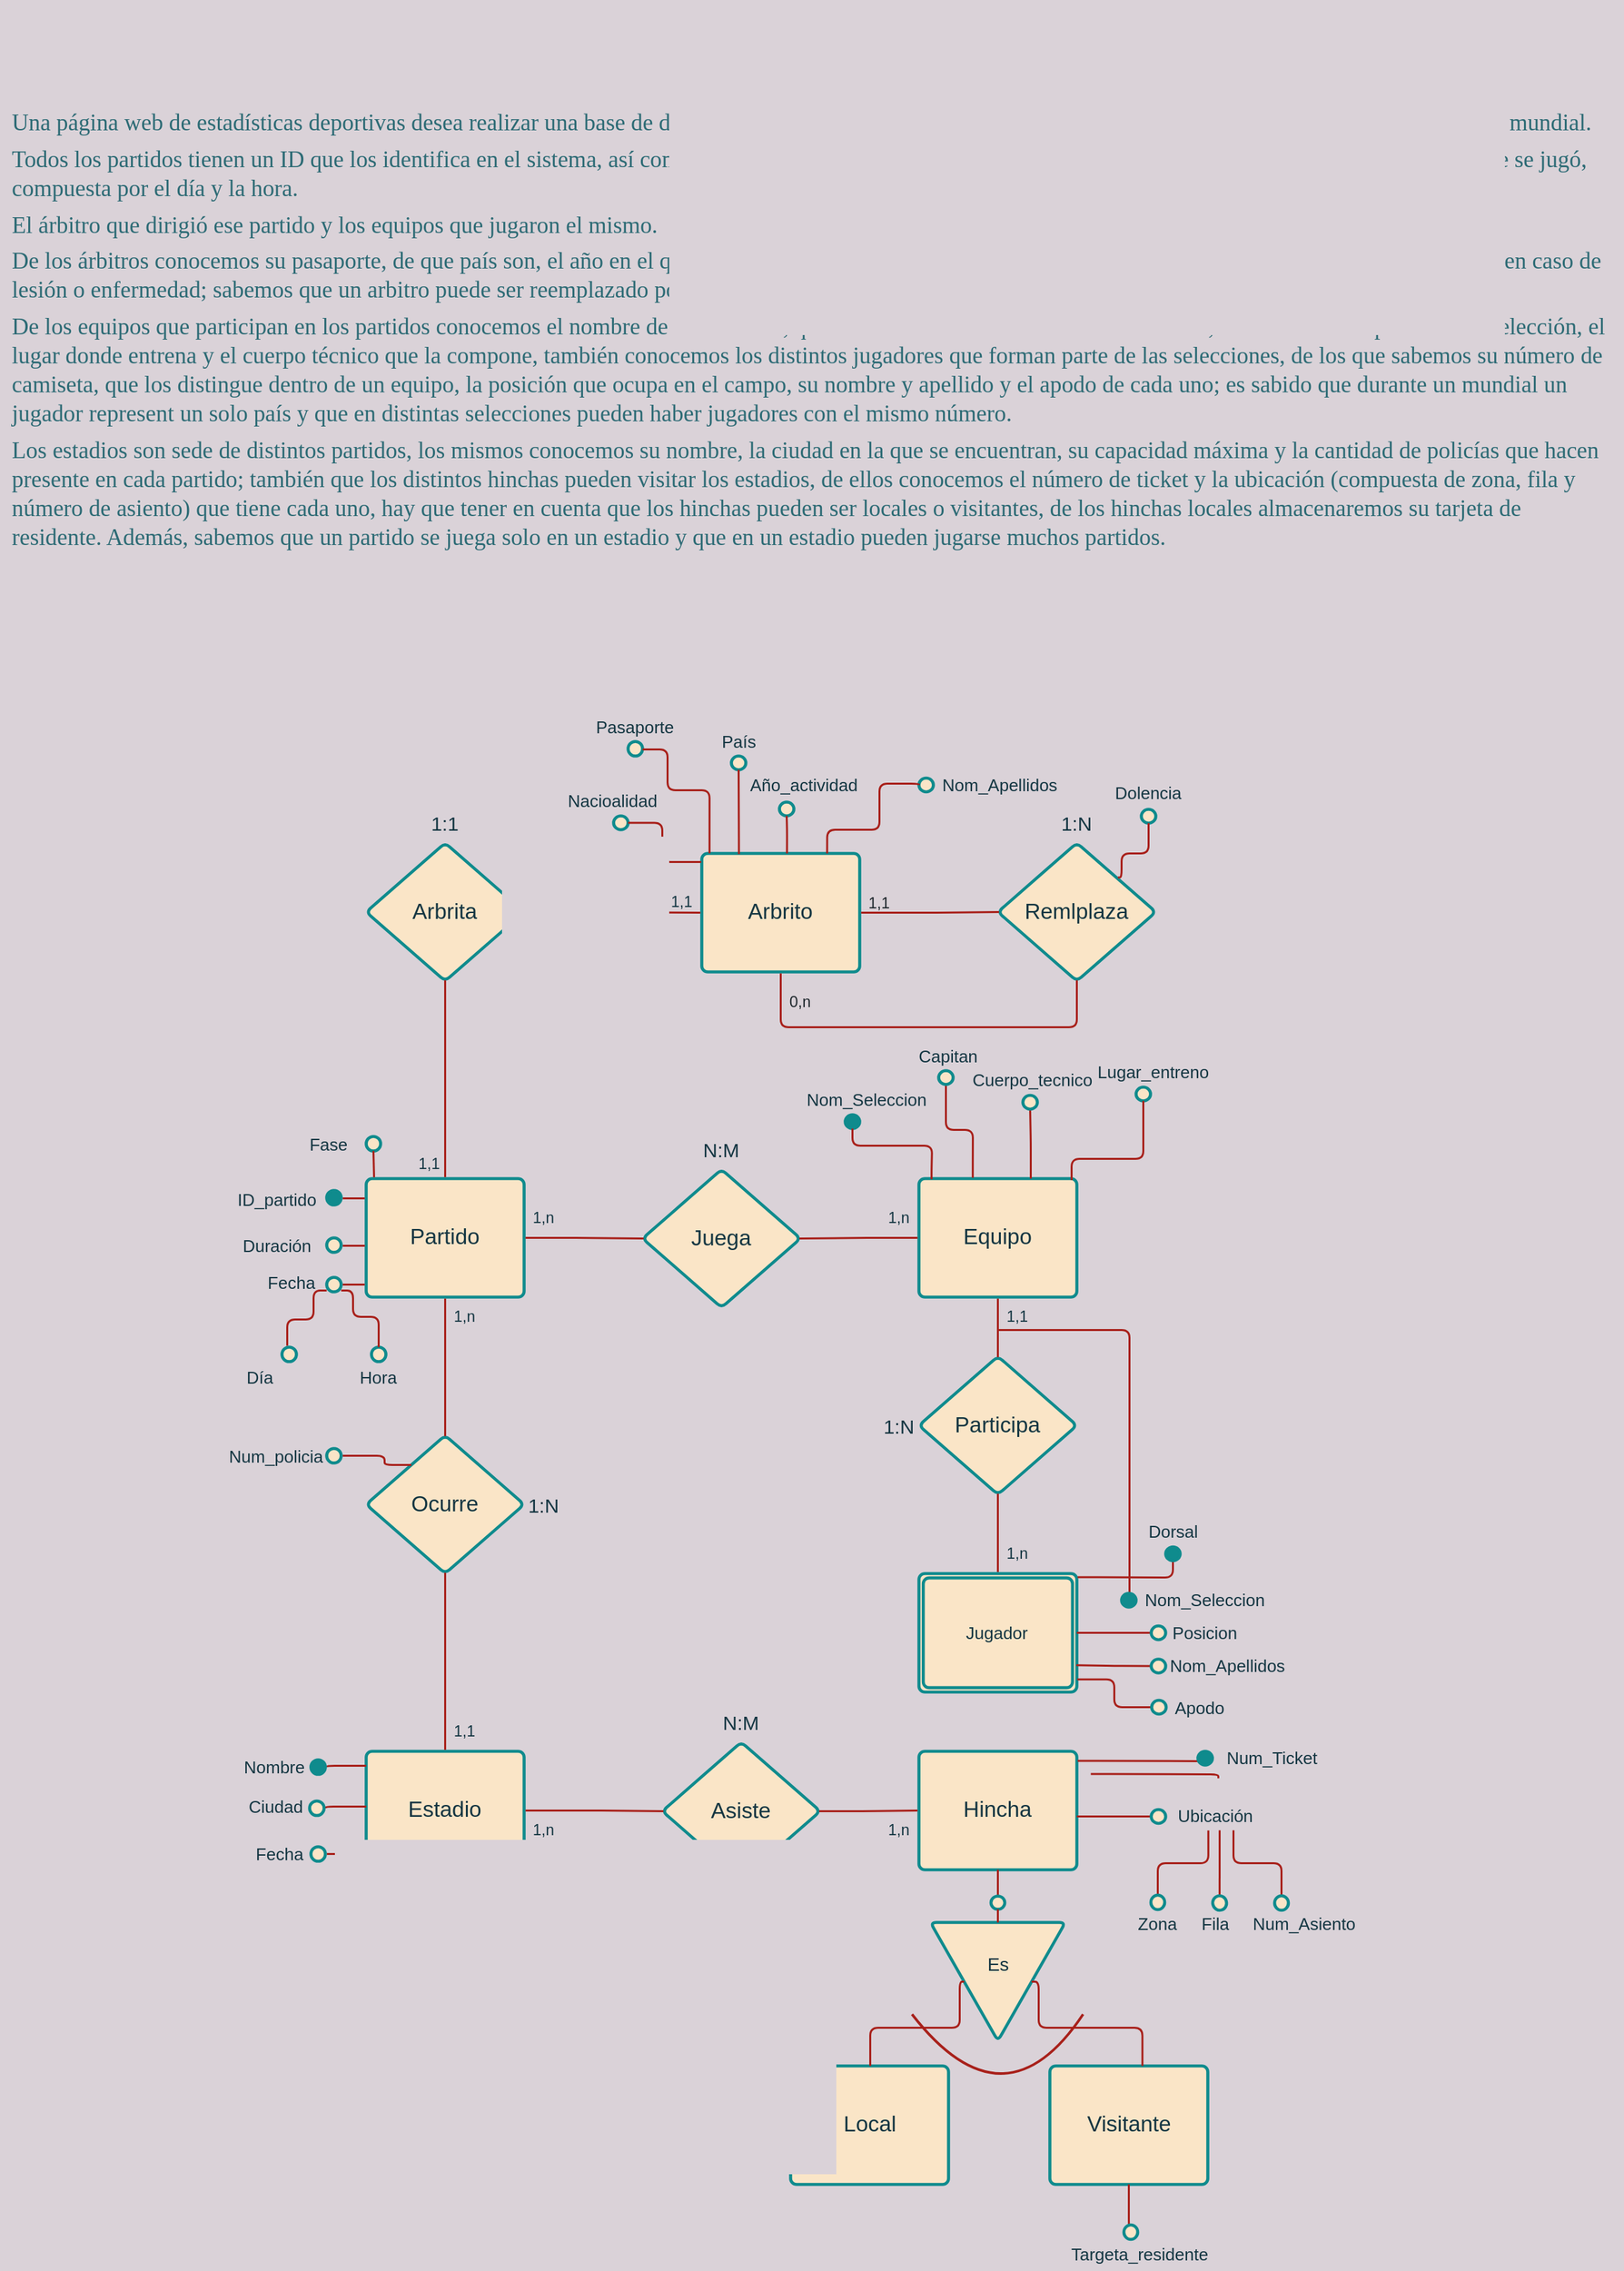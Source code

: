 <mxfile>
    <diagram id="gZrH4UijesPYikmF6usk" name="Page-1">
        <mxGraphModel dx="550" dy="1545" grid="1" gridSize="10" guides="1" tooltips="1" connect="1" arrows="1" fold="1" page="1" pageScale="1" pageWidth="827" pageHeight="1169" background="#DAD2D8" math="0" shadow="0">
            <root>
                <mxCell id="0"/>
                <mxCell id="1" parent="0"/>
                <UserObject label="Partido" lucidchartObjectId="Is1tJ9RUC8ol" id="v1fNZO51GPil4yL1GlYa-55">
                    <mxCell style="html=1;overflow=block;blockSpacing=1;whiteSpace=wrap;;whiteSpace=wrap;fontSize=16.7;align=center;spacing=3.8;strokeOpacity=100;rounded=1;absoluteArcSize=1;arcSize=9;strokeWidth=2.3;fillColor=#FAE5C7;strokeColor=#0F8B8D;fontColor=#143642;" parent="1" vertex="1">
                        <mxGeometry x="478" y="405" width="120" height="90" as="geometry"/>
                    </mxCell>
                </UserObject>
                <UserObject label="Juega" lucidchartObjectId="Os1tLV6AKCQl" id="v1fNZO51GPil4yL1GlYa-56">
                    <mxCell style="html=1;overflow=block;blockSpacing=1;whiteSpace=wrap;shape=rhombus;whiteSpace=wrap;fontSize=16.7;align=center;spacing=3.8;strokeOpacity=100;rounded=1;absoluteArcSize=1;arcSize=9;strokeWidth=2.3;fillColor=#FAE5C7;strokeColor=#0F8B8D;fontColor=#143642;" parent="1" vertex="1">
                        <mxGeometry x="688" y="398" width="120" height="105" as="geometry"/>
                    </mxCell>
                </UserObject>
                <UserObject label="Equipo" lucidchartObjectId="Ws1t.OaLa7d4" id="v1fNZO51GPil4yL1GlYa-57">
                    <mxCell style="html=1;overflow=block;blockSpacing=1;whiteSpace=wrap;;whiteSpace=wrap;fontSize=16.7;align=center;spacing=3.8;strokeOpacity=100;rounded=1;absoluteArcSize=1;arcSize=9;strokeWidth=2.3;fillColor=#FAE5C7;strokeColor=#0F8B8D;fontColor=#143642;" parent="1" vertex="1">
                        <mxGeometry x="898" y="405" width="120" height="90" as="geometry"/>
                    </mxCell>
                </UserObject>
                <UserObject label="Arbrita" lucidchartObjectId="1s1tZxR6eFiv" id="v1fNZO51GPil4yL1GlYa-58">
                    <mxCell style="html=1;overflow=block;blockSpacing=1;whiteSpace=wrap;shape=rhombus;whiteSpace=wrap;fontSize=16.7;align=center;spacing=3.8;strokeOpacity=100;rounded=1;absoluteArcSize=1;arcSize=9;strokeWidth=2.3;fillColor=#FAE5C7;strokeColor=#0F8B8D;fontColor=#143642;" parent="1" vertex="1">
                        <mxGeometry x="478" y="150" width="120" height="105" as="geometry"/>
                    </mxCell>
                </UserObject>
                <UserObject label="Arbrito" lucidchartObjectId="-s1tbDHyhghZ" id="v1fNZO51GPil4yL1GlYa-59">
                    <mxCell style="html=1;overflow=block;blockSpacing=1;whiteSpace=wrap;;whiteSpace=wrap;fontSize=16.7;align=center;spacing=3.8;strokeOpacity=100;rounded=1;absoluteArcSize=1;arcSize=9;strokeWidth=2.3;fillColor=#FAE5C7;strokeColor=#0F8B8D;fontColor=#143642;" parent="1" vertex="1">
                        <mxGeometry x="733" y="158" width="120" height="90" as="geometry"/>
                    </mxCell>
                </UserObject>
                <UserObject label="Remlplaza" lucidchartObjectId="ct1tgxitlACp" id="v1fNZO51GPil4yL1GlYa-60">
                    <mxCell style="html=1;overflow=block;blockSpacing=1;whiteSpace=wrap;shape=rhombus;whiteSpace=wrap;fontSize=16.7;align=center;spacing=3.8;strokeOpacity=100;rounded=1;absoluteArcSize=1;arcSize=9;strokeWidth=2.3;fillColor=#FAE5C7;strokeColor=#0F8B8D;fontColor=#143642;" parent="1" vertex="1">
                        <mxGeometry x="958" y="150" width="120" height="105" as="geometry"/>
                    </mxCell>
                </UserObject>
                <UserObject label="&lt;font style=&quot;vertical-align: inherit&quot;&gt;&lt;font style=&quot;vertical-align: inherit&quot;&gt;Participa&lt;/font&gt;&lt;/font&gt;" lucidchartObjectId="lt1tY.4WJMS4" id="v1fNZO51GPil4yL1GlYa-61">
                    <mxCell style="html=1;overflow=block;blockSpacing=1;whiteSpace=wrap;shape=rhombus;whiteSpace=wrap;fontSize=16.7;align=center;spacing=3.8;strokeOpacity=100;rounded=1;absoluteArcSize=1;arcSize=9;strokeWidth=2.3;fillColor=#FAE5C7;strokeColor=#0F8B8D;fontColor=#143642;" parent="1" vertex="1">
                        <mxGeometry x="898" y="540" width="120" height="105" as="geometry"/>
                    </mxCell>
                </UserObject>
                <UserObject label="Ocurre" lucidchartObjectId="Nt1tzm8ugWbF" id="v1fNZO51GPil4yL1GlYa-62">
                    <mxCell style="html=1;overflow=block;blockSpacing=1;whiteSpace=wrap;shape=rhombus;whiteSpace=wrap;fontSize=16.7;align=center;spacing=3.8;strokeOpacity=100;rounded=1;absoluteArcSize=1;arcSize=9;strokeWidth=2.3;fillColor=#FAE5C7;strokeColor=#0F8B8D;fontColor=#143642;" parent="1" vertex="1">
                        <mxGeometry x="478" y="600" width="120" height="105" as="geometry"/>
                    </mxCell>
                </UserObject>
                <UserObject label="Estadio" lucidchartObjectId="0t1t-AN6Nnpw" id="v1fNZO51GPil4yL1GlYa-63">
                    <mxCell style="html=1;overflow=block;blockSpacing=1;whiteSpace=wrap;;whiteSpace=wrap;fontSize=16.7;align=center;spacing=3.8;strokeOpacity=100;rounded=1;absoluteArcSize=1;arcSize=9;strokeWidth=2.3;fillColor=#FAE5C7;strokeColor=#0F8B8D;fontColor=#143642;" parent="1" vertex="1">
                        <mxGeometry x="478" y="840" width="120" height="90" as="geometry"/>
                    </mxCell>
                </UserObject>
                <UserObject label="Asiste" lucidchartObjectId="_t1tmEWoqP6T" id="v1fNZO51GPil4yL1GlYa-64">
                    <mxCell style="html=1;overflow=block;blockSpacing=1;whiteSpace=wrap;shape=rhombus;whiteSpace=wrap;fontSize=16.7;align=center;spacing=3.8;strokeOpacity=100;rounded=1;absoluteArcSize=1;arcSize=9;strokeWidth=2.3;fillColor=#FAE5C7;strokeColor=#0F8B8D;fontColor=#143642;" parent="1" vertex="1">
                        <mxGeometry x="703" y="833" width="120" height="105" as="geometry"/>
                    </mxCell>
                </UserObject>
                <mxCell id="azxdWyeYkW4kS3EPx_k4-44" value="" style="edgeStyle=orthogonalEdgeStyle;rounded=0;orthogonalLoop=1;jettySize=auto;html=1;fontSize=14;strokeColor=#A8201A;fontColor=#143642;labelBackgroundColor=#DAD2D8;" parent="1" source="v1fNZO51GPil4yL1GlYa-65" target="azxdWyeYkW4kS3EPx_k4-40" edge="1">
                    <mxGeometry relative="1" as="geometry"/>
                </mxCell>
                <UserObject label="Hincha" lucidchartObjectId="cu1toX~Nml.E" id="v1fNZO51GPil4yL1GlYa-65">
                    <mxCell style="html=1;overflow=block;blockSpacing=1;whiteSpace=wrap;;whiteSpace=wrap;fontSize=16.7;align=center;spacing=3.8;strokeOpacity=100;rounded=1;absoluteArcSize=1;arcSize=9;strokeWidth=2.3;fillColor=#FAE5C7;strokeColor=#0F8B8D;fontColor=#143642;" parent="1" vertex="1">
                        <mxGeometry x="898" y="840" width="120" height="90" as="geometry"/>
                    </mxCell>
                </UserObject>
                <UserObject label="" lucidchartObjectId="Zu1tQtvbi7bp" id="v1fNZO51GPil4yL1GlYa-66">
                    <mxCell style="html=1;jettySize=18;whiteSpace=wrap;fontSize=13;strokeWidth=1.5;rounded=1;arcSize=12;edgeStyle=orthogonalEdgeStyle;startArrow=none;;endArrow=none;;exitX=0.993;exitY=0.5;exitPerimeter=0;entryX=-0.009;entryY=0.5;entryPerimeter=0;strokeColor=#A8201A;fontColor=#143642;labelBackgroundColor=#DAD2D8;" parent="1" source="v1fNZO51GPil4yL1GlYa-58" target="v1fNZO51GPil4yL1GlYa-59" edge="1">
                        <mxGeometry width="100" height="100" relative="1" as="geometry">
                            <Array as="points"/>
                        </mxGeometry>
                    </mxCell>
                </UserObject>
                <UserObject label="" lucidchartObjectId="2u1tAgFa54tj" id="v1fNZO51GPil4yL1GlYa-67">
                    <mxCell style="html=1;jettySize=18;whiteSpace=wrap;fontSize=13;strokeWidth=1.5;rounded=1;arcSize=12;edgeStyle=orthogonalEdgeStyle;startArrow=none;;endArrow=none;;exitX=1.009;exitY=0.5;exitPerimeter=0;entryX=0.007;entryY=0.5;entryPerimeter=0;strokeColor=#A8201A;fontColor=#143642;labelBackgroundColor=#DAD2D8;" parent="1" source="v1fNZO51GPil4yL1GlYa-59" target="v1fNZO51GPil4yL1GlYa-60" edge="1">
                        <mxGeometry width="100" height="100" relative="1" as="geometry">
                            <Array as="points"/>
                        </mxGeometry>
                    </mxCell>
                </UserObject>
                <UserObject label="" lucidchartObjectId="5u1tQZOQjABe" id="v1fNZO51GPil4yL1GlYa-68">
                    <mxCell style="html=1;jettySize=18;whiteSpace=wrap;fontSize=13;strokeWidth=1.5;rounded=1;arcSize=12;edgeStyle=orthogonalEdgeStyle;startArrow=none;;endArrow=none;;exitX=1.009;exitY=0.5;exitPerimeter=0;entryX=0.007;entryY=0.5;entryPerimeter=0;strokeColor=#A8201A;fontColor=#143642;labelBackgroundColor=#DAD2D8;" parent="1" source="v1fNZO51GPil4yL1GlYa-55" target="v1fNZO51GPil4yL1GlYa-56" edge="1">
                        <mxGeometry width="100" height="100" relative="1" as="geometry">
                            <Array as="points"/>
                        </mxGeometry>
                    </mxCell>
                </UserObject>
                <UserObject label="" lucidchartObjectId="7u1tM33WKWNM" id="v1fNZO51GPil4yL1GlYa-69">
                    <mxCell style="html=1;jettySize=18;whiteSpace=wrap;fontSize=13;strokeWidth=1.5;rounded=1;arcSize=12;edgeStyle=orthogonalEdgeStyle;startArrow=none;;endArrow=none;;exitX=-0.009;exitY=0.5;exitPerimeter=0;entryX=0.993;entryY=0.5;entryPerimeter=0;strokeColor=#A8201A;fontColor=#143642;labelBackgroundColor=#DAD2D8;" parent="1" source="v1fNZO51GPil4yL1GlYa-57" target="v1fNZO51GPil4yL1GlYa-56" edge="1">
                        <mxGeometry width="100" height="100" relative="1" as="geometry">
                            <Array as="points"/>
                        </mxGeometry>
                    </mxCell>
                </UserObject>
                <UserObject label="" lucidchartObjectId="_u1tB9cEThSF" id="v1fNZO51GPil4yL1GlYa-70">
                    <mxCell style="html=1;jettySize=18;whiteSpace=wrap;fontSize=13;strokeWidth=1.5;rounded=1;arcSize=12;edgeStyle=orthogonalEdgeStyle;startArrow=none;;endArrow=none;;exitX=0.5;exitY=1.013;exitPerimeter=0;entryX=0.5;entryY=0.006;entryPerimeter=0;strokeColor=#A8201A;fontColor=#143642;labelBackgroundColor=#DAD2D8;" parent="1" source="v1fNZO51GPil4yL1GlYa-55" target="v1fNZO51GPil4yL1GlYa-62" edge="1">
                        <mxGeometry width="100" height="100" relative="1" as="geometry">
                            <Array as="points"/>
                        </mxGeometry>
                    </mxCell>
                </UserObject>
                <UserObject label="" lucidchartObjectId="iv1tm1O-V-lk" id="v1fNZO51GPil4yL1GlYa-71">
                    <mxCell style="html=1;jettySize=18;whiteSpace=wrap;fontSize=13;strokeWidth=1.5;rounded=1;arcSize=12;edgeStyle=orthogonalEdgeStyle;startArrow=none;;endArrow=none;;exitX=0.5;exitY=0.994;exitPerimeter=0;entryX=0.5;entryY=-0.012;entryPerimeter=0;strokeColor=#A8201A;fontColor=#143642;labelBackgroundColor=#DAD2D8;" parent="1" source="v1fNZO51GPil4yL1GlYa-62" target="v1fNZO51GPil4yL1GlYa-63" edge="1">
                        <mxGeometry width="100" height="100" relative="1" as="geometry">
                            <Array as="points"/>
                        </mxGeometry>
                    </mxCell>
                </UserObject>
                <UserObject label="" lucidchartObjectId="Av1t-8LGgV3s" id="v1fNZO51GPil4yL1GlYa-72">
                    <mxCell style="html=1;jettySize=18;whiteSpace=wrap;fontSize=13;strokeWidth=1.5;rounded=1;arcSize=12;edgeStyle=orthogonalEdgeStyle;startArrow=none;;endArrow=none;;exitX=1.009;exitY=0.5;exitPerimeter=0;entryX=0.007;entryY=0.5;entryPerimeter=0;strokeColor=#A8201A;fontColor=#143642;labelBackgroundColor=#DAD2D8;" parent="1" source="v1fNZO51GPil4yL1GlYa-63" target="v1fNZO51GPil4yL1GlYa-64" edge="1">
                        <mxGeometry width="100" height="100" relative="1" as="geometry">
                            <Array as="points"/>
                        </mxGeometry>
                    </mxCell>
                </UserObject>
                <UserObject label="" lucidchartObjectId="Cv1t0k_hdNng" id="v1fNZO51GPil4yL1GlYa-73">
                    <mxCell style="html=1;jettySize=18;whiteSpace=wrap;fontSize=13;strokeWidth=1.5;rounded=1;arcSize=12;edgeStyle=orthogonalEdgeStyle;startArrow=none;;endArrow=none;;exitX=0.993;exitY=0.5;exitPerimeter=0;entryX=-0.009;entryY=0.5;entryPerimeter=0;strokeColor=#A8201A;fontColor=#143642;labelBackgroundColor=#DAD2D8;" parent="1" source="v1fNZO51GPil4yL1GlYa-64" target="v1fNZO51GPil4yL1GlYa-65" edge="1">
                        <mxGeometry width="100" height="100" relative="1" as="geometry">
                            <Array as="points"/>
                        </mxGeometry>
                    </mxCell>
                </UserObject>
                <UserObject label="" lucidchartObjectId="Hv1tCMj6ZqVS" id="v1fNZO51GPil4yL1GlYa-74">
                    <mxCell style="html=1;jettySize=18;whiteSpace=wrap;fontSize=13;strokeWidth=1.5;rounded=1;arcSize=12;edgeStyle=orthogonalEdgeStyle;startArrow=none;;endArrow=none;;exitX=0.5;exitY=-0.012;exitPerimeter=0;entryX=0.5;entryY=0.994;entryPerimeter=0;strokeColor=#A8201A;fontColor=#143642;labelBackgroundColor=#DAD2D8;" parent="1" source="v1fNZO51GPil4yL1GlYa-90" target="v1fNZO51GPil4yL1GlYa-61" edge="1">
                        <mxGeometry width="100" height="100" relative="1" as="geometry">
                            <Array as="points"/>
                        </mxGeometry>
                    </mxCell>
                </UserObject>
                <UserObject label="" lucidchartObjectId="Jv1tnSLFQvZv" id="v1fNZO51GPil4yL1GlYa-75">
                    <mxCell style="html=1;jettySize=18;whiteSpace=wrap;fontSize=13;strokeWidth=1.5;rounded=1;arcSize=12;edgeStyle=orthogonalEdgeStyle;startArrow=none;;endArrow=none;;exitX=0.5;exitY=0.006;exitPerimeter=0;entryX=0.5;entryY=1.013;entryPerimeter=0;strokeColor=#A8201A;fontColor=#143642;labelBackgroundColor=#DAD2D8;" parent="1" source="v1fNZO51GPil4yL1GlYa-61" target="v1fNZO51GPil4yL1GlYa-57" edge="1">
                        <mxGeometry width="100" height="100" relative="1" as="geometry">
                            <Array as="points"/>
                        </mxGeometry>
                    </mxCell>
                </UserObject>
                <UserObject label="" lucidchartObjectId="Vv1t4Tm2GzDO" id="v1fNZO51GPil4yL1GlYa-76">
                    <mxCell style="html=1;jettySize=18;whiteSpace=wrap;fontSize=13;strokeWidth=1.5;rounded=1;arcSize=12;edgeStyle=orthogonalEdgeStyle;startArrow=none;;endArrow=none;;exitX=0.5;exitY=1.013;exitPerimeter=0;entryX=0.5;entryY=0.994;entryPerimeter=0;strokeColor=#A8201A;fontColor=#143642;labelBackgroundColor=#DAD2D8;" parent="1" source="v1fNZO51GPil4yL1GlYa-59" target="v1fNZO51GPil4yL1GlYa-60" edge="1">
                        <mxGeometry width="100" height="100" relative="1" as="geometry">
                            <Array as="points">
                                <mxPoint x="793" y="290"/>
                                <mxPoint x="1018" y="290"/>
                            </Array>
                        </mxGeometry>
                    </mxCell>
                </UserObject>
                <UserObject label="" lucidchartObjectId="vx1taU1Kt.ui" id="v1fNZO51GPil4yL1GlYa-77">
                    <mxCell style="html=1;jettySize=18;whiteSpace=wrap;fontSize=13;strokeWidth=1.5;rounded=1;arcSize=12;edgeStyle=orthogonalEdgeStyle;startArrow=none;;endArrow=none;;exitX=0.5;exitY=-0.012;exitPerimeter=0;entryX=0.5;entryY=0.994;entryPerimeter=0;strokeColor=#A8201A;fontColor=#143642;labelBackgroundColor=#DAD2D8;" parent="1" source="v1fNZO51GPil4yL1GlYa-55" target="v1fNZO51GPil4yL1GlYa-58" edge="1">
                        <mxGeometry width="100" height="100" relative="1" as="geometry">
                            <Array as="points"/>
                        </mxGeometry>
                    </mxCell>
                </UserObject>
                <UserObject label="1,1" lucidchartObjectId="Fx1ty6U0bnnd" id="v1fNZO51GPil4yL1GlYa-78">
                    <mxCell style="html=1;overflow=block;blockSpacing=1;whiteSpace=wrap;;whiteSpace=wrap;fontSize=11.7;align=center;spacing=3.8;strokeOpacity=0;fillOpacity=0;rounded=1;absoluteArcSize=1;arcSize=9;strokeWidth=2.3;fillColor=#FAE5C7;strokeColor=#0F8B8D;fontColor=#143642;" parent="1" vertex="1">
                        <mxGeometry x="515" y="379" width="10" height="30" as="geometry"/>
                    </mxCell>
                </UserObject>
                <UserObject label="1,1" lucidchartObjectId="Zx1tJIhSpel8" id="v1fNZO51GPil4yL1GlYa-79">
                    <mxCell style="html=1;overflow=block;blockSpacing=1;whiteSpace=wrap;;whiteSpace=wrap;fontSize=11.7;align=center;spacing=3.8;strokeOpacity=0;fillOpacity=0;rounded=1;absoluteArcSize=1;arcSize=9;strokeWidth=2.3;fillColor=#FAE5C7;strokeColor=#0F8B8D;fontColor=#143642;" parent="1" vertex="1">
                        <mxGeometry x="673" y="180" width="90" height="30" as="geometry"/>
                    </mxCell>
                </UserObject>
                <UserObject label="&lt;div style=&quot;display: flex; justify-content: center; text-align: center; align-items: baseline; font-size: 0; line-height: 1.25;margin-top: -2px;&quot;&gt;&lt;span&gt;&lt;span style=&quot;font-size:11.7px;color:#1d262b;&quot;&gt;1,1&lt;/span&gt;&lt;span style=&quot;font-size:16px;color:#1d262b;&quot;&gt; &lt;/span&gt;&lt;/span&gt;&lt;/div&gt;" lucidchartObjectId=".x1tOz17EMCZ" id="v1fNZO51GPil4yL1GlYa-80">
                    <mxCell style="html=1;overflow=block;blockSpacing=1;whiteSpace=wrap;;whiteSpace=wrap;fontSize=13;spacing=3.8;strokeOpacity=0;fillOpacity=0;rounded=1;absoluteArcSize=1;arcSize=9;strokeWidth=2.3;fillColor=#FAE5C7;strokeColor=#0F8B8D;fontColor=#143642;" parent="1" vertex="1">
                        <mxGeometry x="823" y="180" width="90" height="30" as="geometry"/>
                    </mxCell>
                </UserObject>
                <UserObject label="&lt;div style=&quot;display: flex; justify-content: center; text-align: center; align-items: baseline; font-size: 0; line-height: 1.25;margin-top: -2px;&quot;&gt;&lt;span&gt;&lt;span style=&quot;font-size:11.7px;color:#1d262b;&quot;&gt;0,n&lt;/span&gt;&lt;span style=&quot;font-size:16px;color:#1d262b;&quot;&gt; &lt;/span&gt;&lt;/span&gt;&lt;/div&gt;" lucidchartObjectId="ly1te-1sxwxK" id="v1fNZO51GPil4yL1GlYa-81">
                    <mxCell style="html=1;overflow=block;blockSpacing=1;whiteSpace=wrap;;whiteSpace=wrap;fontSize=13;spacing=3.8;strokeOpacity=0;fillOpacity=0;rounded=1;absoluteArcSize=1;arcSize=9;strokeWidth=2.3;fillColor=#FAE5C7;strokeColor=#0F8B8D;fontColor=#143642;" parent="1" vertex="1">
                        <mxGeometry x="763" y="255" width="90" height="30" as="geometry"/>
                    </mxCell>
                </UserObject>
                <UserObject label="1,n" lucidchartObjectId="By1tnqBavsHy" id="v1fNZO51GPil4yL1GlYa-82">
                    <mxCell style="html=1;overflow=block;blockSpacing=1;whiteSpace=wrap;;whiteSpace=wrap;fontSize=11.7;align=center;spacing=3.8;strokeOpacity=0;fillOpacity=0;rounded=1;absoluteArcSize=1;arcSize=9;strokeWidth=2.3;fillColor=#FAE5C7;strokeColor=#0F8B8D;fontColor=#143642;" parent="1" vertex="1">
                        <mxGeometry x="568" y="420" width="90" height="30" as="geometry"/>
                    </mxCell>
                </UserObject>
                <UserObject label="1,n" lucidchartObjectId="Qy1tQQFKwK02" id="v1fNZO51GPil4yL1GlYa-83">
                    <mxCell style="html=1;overflow=block;blockSpacing=1;whiteSpace=wrap;;whiteSpace=wrap;fontSize=11.7;align=center;spacing=3.8;strokeOpacity=0;fillOpacity=0;rounded=1;absoluteArcSize=1;arcSize=9;strokeWidth=2.3;fillColor=#FAE5C7;strokeColor=#0F8B8D;fontColor=#143642;" parent="1" vertex="1">
                        <mxGeometry x="838" y="420" width="90" height="30" as="geometry"/>
                    </mxCell>
                </UserObject>
                <UserObject label="1,n" lucidchartObjectId="Wy1tan--hgUh" id="v1fNZO51GPil4yL1GlYa-84">
                    <mxCell style="html=1;overflow=block;blockSpacing=1;whiteSpace=wrap;;whiteSpace=wrap;fontSize=11.7;align=center;spacing=3.8;strokeOpacity=0;fillOpacity=0;rounded=1;absoluteArcSize=1;arcSize=9;strokeWidth=2.3;fillColor=#FAE5C7;strokeColor=#0F8B8D;fontColor=#143642;" parent="1" vertex="1">
                        <mxGeometry x="508" y="495" width="90" height="30" as="geometry"/>
                    </mxCell>
                </UserObject>
                <UserObject label="1,1" lucidchartObjectId="0y1tV2tN2bH9" id="v1fNZO51GPil4yL1GlYa-85">
                    <mxCell style="html=1;overflow=block;blockSpacing=1;whiteSpace=wrap;;whiteSpace=wrap;fontSize=11.7;align=center;spacing=3.8;strokeOpacity=0;fillOpacity=0;rounded=1;absoluteArcSize=1;arcSize=9;strokeWidth=2.3;fillColor=#FAE5C7;strokeColor=#0F8B8D;fontColor=#143642;" parent="1" vertex="1">
                        <mxGeometry x="508" y="810" width="90" height="30" as="geometry"/>
                    </mxCell>
                </UserObject>
                <UserObject label="1,n" lucidchartObjectId="-y1tEE_SI-Pq" id="v1fNZO51GPil4yL1GlYa-86">
                    <mxCell style="html=1;overflow=block;blockSpacing=1;whiteSpace=wrap;;whiteSpace=wrap;fontSize=11.7;align=center;spacing=3.8;strokeOpacity=0;fillOpacity=0;rounded=1;absoluteArcSize=1;arcSize=9;strokeWidth=2.3;fillColor=#FAE5C7;strokeColor=#0F8B8D;fontColor=#143642;" parent="1" vertex="1">
                        <mxGeometry x="568" y="885" width="90" height="30" as="geometry"/>
                    </mxCell>
                </UserObject>
                <UserObject label="1,n" lucidchartObjectId="dz1t~aymUD6A" id="v1fNZO51GPil4yL1GlYa-87">
                    <mxCell style="html=1;overflow=block;blockSpacing=1;whiteSpace=wrap;;whiteSpace=wrap;fontSize=11.7;align=center;spacing=3.8;strokeOpacity=0;fillOpacity=0;rounded=1;absoluteArcSize=1;arcSize=9;strokeWidth=2.3;fillColor=#FAE5C7;strokeColor=#0F8B8D;fontColor=#143642;" parent="1" vertex="1">
                        <mxGeometry x="838" y="885" width="90" height="30" as="geometry"/>
                    </mxCell>
                </UserObject>
                <UserObject label="1,1" lucidchartObjectId="mz1tg4nkg.Aq" id="v1fNZO51GPil4yL1GlYa-88">
                    <mxCell style="html=1;overflow=block;blockSpacing=1;whiteSpace=wrap;;whiteSpace=wrap;fontSize=11.7;align=center;spacing=3.8;strokeOpacity=0;fillOpacity=0;rounded=1;absoluteArcSize=1;arcSize=9;strokeWidth=2.3;fillColor=#FAE5C7;strokeColor=#0F8B8D;fontColor=#143642;" parent="1" vertex="1">
                        <mxGeometry x="928" y="495" width="90" height="30" as="geometry"/>
                    </mxCell>
                </UserObject>
                <UserObject label="1,n" lucidchartObjectId="tz1ttaikIvMV" id="v1fNZO51GPil4yL1GlYa-89">
                    <mxCell style="html=1;overflow=block;blockSpacing=1;whiteSpace=wrap;;whiteSpace=wrap;fontSize=11.7;align=center;spacing=3.8;strokeOpacity=0;fillOpacity=0;rounded=1;absoluteArcSize=1;arcSize=9;strokeWidth=2.3;fillColor=#FAE5C7;strokeColor=#0F8B8D;fontColor=#143642;" parent="1" vertex="1">
                        <mxGeometry x="928" y="675" width="90" height="30" as="geometry"/>
                    </mxCell>
                </UserObject>
                <UserObject label="Jugador" lucidchartObjectId="Gk_t_WrC-n9d" id="v1fNZO51GPil4yL1GlYa-90">
                    <mxCell style="html=1;overflow=block;blockSpacing=1;whiteSpace=wrap;shape=ext;double=1;whiteSpace=wrap;fontSize=13;spacing=3.8;strokeOpacity=100;rounded=1;absoluteArcSize=1;arcSize=9;strokeWidth=2.3;fillColor=#FAE5C7;strokeColor=#0F8B8D;fontColor=#143642;" parent="1" vertex="1">
                        <mxGeometry x="898" y="705" width="120" height="90" as="geometry"/>
                    </mxCell>
                </UserObject>
                <UserObject label="1:1" lucidchartObjectId="Fq_tediAlCs4" id="v1fNZO51GPil4yL1GlYa-92">
                    <mxCell style="html=1;overflow=block;blockSpacing=1;whiteSpace=wrap;;whiteSpace=wrap;fontSize=15;align=center;spacing=3.8;strokeOpacity=0;fillOpacity=0;rounded=1;absoluteArcSize=1;arcSize=9;strokeWidth=2.3;fillColor=#FAE5C7;strokeColor=#0F8B8D;fontColor=#143642;" parent="1" vertex="1">
                        <mxGeometry x="493" y="120" width="90" height="30" as="geometry"/>
                    </mxCell>
                </UserObject>
                <UserObject label="N:M" lucidchartObjectId="mr_tXB.PqsN2" id="v1fNZO51GPil4yL1GlYa-93">
                    <mxCell style="html=1;overflow=block;blockSpacing=1;whiteSpace=wrap;;whiteSpace=wrap;fontSize=15;align=center;spacing=3.8;strokeOpacity=0;fillOpacity=0;rounded=1;absoluteArcSize=1;arcSize=9;strokeWidth=2.3;fillColor=#FAE5C7;strokeColor=#0F8B8D;fontColor=#143642;" parent="1" vertex="1">
                        <mxGeometry x="703" y="368" width="90" height="30" as="geometry"/>
                    </mxCell>
                </UserObject>
                <UserObject label="1:N" lucidchartObjectId="xr_trbYKYTRt" id="v1fNZO51GPil4yL1GlYa-94">
                    <mxCell style="html=1;overflow=block;blockSpacing=1;whiteSpace=wrap;;whiteSpace=wrap;fontSize=15;align=center;spacing=3.8;strokeOpacity=0;fillOpacity=0;rounded=1;absoluteArcSize=1;arcSize=9;strokeWidth=2.3;fillColor=#FAE5C7;strokeColor=#0F8B8D;fontColor=#143642;" parent="1" vertex="1">
                        <mxGeometry x="568" y="638" width="90" height="30" as="geometry"/>
                    </mxCell>
                </UserObject>
                <UserObject label="N:M" lucidchartObjectId="Kr_t6RPk-m2t" id="v1fNZO51GPil4yL1GlYa-95">
                    <mxCell style="html=1;overflow=block;blockSpacing=1;whiteSpace=wrap;;whiteSpace=wrap;fontSize=15;align=center;spacing=3.8;strokeOpacity=0;fillOpacity=0;rounded=1;absoluteArcSize=1;arcSize=9;strokeWidth=2.3;fillColor=#FAE5C7;strokeColor=#0F8B8D;fontColor=#143642;" parent="1" vertex="1">
                        <mxGeometry x="718" y="803" width="90" height="30" as="geometry"/>
                    </mxCell>
                </UserObject>
                <UserObject label="1:N" lucidchartObjectId="Ur_tRYDdE_~Q" id="v1fNZO51GPil4yL1GlYa-96">
                    <mxCell style="html=1;overflow=block;blockSpacing=1;whiteSpace=wrap;;whiteSpace=wrap;fontSize=15;align=center;spacing=3.8;strokeOpacity=0;fillOpacity=0;rounded=1;absoluteArcSize=1;arcSize=9;strokeWidth=2.3;fillColor=#FAE5C7;strokeColor=#0F8B8D;fontColor=#143642;" parent="1" vertex="1">
                        <mxGeometry x="838" y="578" width="90" height="30" as="geometry"/>
                    </mxCell>
                </UserObject>
                <UserObject label="1:N" lucidchartObjectId="8r_tK~RZpYT9" id="v1fNZO51GPil4yL1GlYa-97">
                    <mxCell style="html=1;overflow=block;blockSpacing=1;whiteSpace=wrap;;whiteSpace=wrap;fontSize=15;align=center;spacing=3.8;strokeOpacity=0;fillOpacity=0;rounded=1;absoluteArcSize=1;arcSize=9;strokeWidth=2.3;fillColor=#FAE5C7;strokeColor=#0F8B8D;fontColor=#143642;" parent="1" vertex="1">
                        <mxGeometry x="973" y="120" width="90" height="30" as="geometry"/>
                    </mxCell>
                </UserObject>
                <UserObject label="" lucidchartObjectId="Wk~tcFr8fC1q" id="v1fNZO51GPil4yL1GlYa-98">
                    <mxCell style="html=1;jettySize=18;whiteSpace=wrap;fontSize=13;strokeWidth=1.5;rounded=1;arcSize=12;edgeStyle=orthogonalEdgeStyle;startArrow=none;;endArrow=none;;exitX=-0.009;exitY=0.167;exitPerimeter=0;entryX=1.108;entryY=0.5;entryPerimeter=0;strokeColor=#A8201A;fontColor=#143642;labelBackgroundColor=#DAD2D8;" parent="1" source="v1fNZO51GPil4yL1GlYa-55" target="v1fNZO51GPil4yL1GlYa-99" edge="1">
                        <mxGeometry width="100" height="100" relative="1" as="geometry">
                            <Array as="points"/>
                        </mxGeometry>
                    </mxCell>
                </UserObject>
                <UserObject label="Atributo" lucidchartObjectId="Zk~tZb-w3sKj" id="v1fNZO51GPil4yL1GlYa-99">
                    <mxCell style="html=1;overflow=block;blockSpacing=1;whiteSpace=wrap;ellipse;whiteSpace=wrap;fontSize=13;spacing=3.8;strokeOpacity=100;rounded=1;absoluteArcSize=1;arcSize=9;strokeWidth=2.3;noLabel=1;fillColor=#0F8B8D;strokeColor=#0F8B8D;fontColor=#143642;" parent="1" vertex="1">
                        <mxGeometry x="448" y="414" width="11" height="11" as="geometry"/>
                    </mxCell>
                </UserObject>
                <UserObject label="" lucidchartObjectId="yl~tORJ.H7FA" id="v1fNZO51GPil4yL1GlYa-100">
                    <mxCell style="html=1;jettySize=18;whiteSpace=wrap;fontSize=13;strokeWidth=1.5;rounded=1;arcSize=12;edgeStyle=orthogonalEdgeStyle;startArrow=none;;endArrow=none;;entryX=1.108;entryY=0.5;entryPerimeter=0;strokeColor=#A8201A;fontColor=#143642;labelBackgroundColor=#DAD2D8;" parent="1" target="v1fNZO51GPil4yL1GlYa-101" edge="1">
                        <mxGeometry width="100" height="100" relative="1" as="geometry">
                            <Array as="points"/>
                            <mxPoint x="477" y="456" as="sourcePoint"/>
                        </mxGeometry>
                    </mxCell>
                </UserObject>
                <UserObject label="Atributo" lucidchartObjectId="yl~t46uTt_mv" id="v1fNZO51GPil4yL1GlYa-101">
                    <mxCell style="html=1;overflow=block;blockSpacing=1;whiteSpace=wrap;ellipse;whiteSpace=wrap;fontSize=13;spacing=3.8;strokeOpacity=100;rounded=1;absoluteArcSize=1;arcSize=9;strokeWidth=2.3;noLabel=1;fillColor=#FAE5C7;strokeColor=#0F8B8D;fontColor=#143642;" parent="1" vertex="1">
                        <mxGeometry x="448" y="450" width="11" height="11" as="geometry"/>
                    </mxCell>
                </UserObject>
                <UserObject label="Atributo" lucidchartObjectId="Cl~tk_2E.ZyV" id="v1fNZO51GPil4yL1GlYa-102">
                    <mxCell style="html=1;overflow=block;blockSpacing=1;whiteSpace=wrap;ellipse;whiteSpace=wrap;fontSize=13;spacing=3.8;strokeOpacity=100;rounded=1;absoluteArcSize=1;arcSize=9;strokeWidth=2.3;noLabel=1;fillColor=#FAE5C7;strokeColor=#0F8B8D;fontColor=#143642;" parent="1" vertex="1">
                        <mxGeometry x="448" y="480" width="11" height="11" as="geometry"/>
                    </mxCell>
                </UserObject>
                <UserObject label="ID_partido" lucidchartObjectId="Ul~tUlK2QmgD" id="v1fNZO51GPil4yL1GlYa-103">
                    <mxCell style="html=1;overflow=block;blockSpacing=1;whiteSpace=wrap;;whiteSpace=wrap;fontSize=13;spacing=3.8;strokeOpacity=0;fillOpacity=0;rounded=1;absoluteArcSize=1;arcSize=9;strokeWidth=2.3;fillColor=#FAE5C7;strokeColor=#0F8B8D;fontColor=#143642;" parent="1" vertex="1">
                        <mxGeometry x="373" y="409" width="75" height="23" as="geometry"/>
                    </mxCell>
                </UserObject>
                <UserObject label="Duración" lucidchartObjectId="Qm~t1oRtlUaR" id="v1fNZO51GPil4yL1GlYa-104">
                    <mxCell style="html=1;overflow=block;blockSpacing=1;whiteSpace=wrap;;whiteSpace=wrap;fontSize=13;spacing=3.8;strokeOpacity=0;fillOpacity=0;rounded=1;absoluteArcSize=1;arcSize=9;strokeWidth=2.3;fillColor=#FAE5C7;strokeColor=#0F8B8D;fontColor=#143642;" parent="1" vertex="1">
                        <mxGeometry x="373" y="444" width="75" height="23" as="geometry"/>
                    </mxCell>
                </UserObject>
                <UserObject label="" lucidchartObjectId="3m~t2plVe_fq" id="v1fNZO51GPil4yL1GlYa-105">
                    <mxCell style="html=1;jettySize=18;whiteSpace=wrap;fontSize=13;strokeWidth=1.5;rounded=1;arcSize=12;edgeStyle=orthogonalEdgeStyle;startArrow=none;;endArrow=none;;exitX=1.108;exitY=0.5;exitPerimeter=0;entryX=-0.009;entryY=0.896;entryPerimeter=0;strokeColor=#A8201A;fontColor=#143642;labelBackgroundColor=#DAD2D8;" parent="1" source="v1fNZO51GPil4yL1GlYa-102" target="v1fNZO51GPil4yL1GlYa-55" edge="1">
                        <mxGeometry width="100" height="100" relative="1" as="geometry">
                            <Array as="points"/>
                        </mxGeometry>
                    </mxCell>
                </UserObject>
                <UserObject label="Fecha" lucidchartObjectId="en~tOdhD3nCY" id="v1fNZO51GPil4yL1GlYa-106">
                    <mxCell style="html=1;overflow=block;blockSpacing=1;whiteSpace=wrap;;whiteSpace=wrap;fontSize=13;spacing=3.8;strokeOpacity=0;fillOpacity=0;rounded=1;absoluteArcSize=1;arcSize=9;strokeWidth=2.3;fillColor=#FAE5C7;strokeColor=#0F8B8D;fontColor=#143642;" parent="1" vertex="1">
                        <mxGeometry x="384" y="472" width="75" height="23" as="geometry"/>
                    </mxCell>
                </UserObject>
                <UserObject label="" lucidchartObjectId="lo~tykg3V_NQ" id="v1fNZO51GPil4yL1GlYa-107">
                    <mxCell style="html=1;jettySize=18;whiteSpace=wrap;fontSize=13;strokeWidth=1.5;rounded=1;arcSize=12;edgeStyle=orthogonalEdgeStyle;startArrow=none;;endArrow=none;;strokeColor=#A8201A;fontColor=#143642;labelBackgroundColor=#DAD2D8;exitX=0.853;exitY=0.783;exitDx=0;exitDy=0;exitPerimeter=0;" parent="1" source="v1fNZO51GPil4yL1GlYa-106" edge="1">
                        <mxGeometry width="100" height="100" relative="1" as="geometry">
                            <Array as="points">
                                <mxPoint x="438" y="490"/>
                                <mxPoint x="438" y="512"/>
                                <mxPoint x="418" y="512"/>
                                <mxPoint x="418" y="532"/>
                            </Array>
                            <mxPoint x="451" y="491" as="sourcePoint"/>
                            <mxPoint x="418" y="532" as="targetPoint"/>
                        </mxGeometry>
                    </mxCell>
                </UserObject>
                <UserObject label="Atributo" lucidchartObjectId="8o~tOAyjSYGf" id="v1fNZO51GPil4yL1GlYa-108">
                    <mxCell style="html=1;overflow=block;blockSpacing=1;whiteSpace=wrap;ellipse;whiteSpace=wrap;fontSize=13;spacing=3.8;strokeOpacity=100;rounded=1;absoluteArcSize=1;arcSize=9;strokeWidth=2.3;noLabel=1;fillColor=#FAE5C7;strokeColor=#0F8B8D;fontColor=#143642;" parent="1" vertex="1">
                        <mxGeometry x="414" y="533" width="11" height="11" as="geometry"/>
                    </mxCell>
                </UserObject>
                <UserObject label="Atributo" lucidchartObjectId=".o~t0NCYRz4v" id="v1fNZO51GPil4yL1GlYa-109">
                    <mxCell style="html=1;overflow=block;blockSpacing=1;whiteSpace=wrap;ellipse;whiteSpace=wrap;fontSize=13;spacing=3.8;strokeOpacity=100;rounded=1;absoluteArcSize=1;arcSize=9;strokeWidth=2.3;noLabel=1;fillColor=#FAE5C7;strokeColor=#0F8B8D;fontColor=#143642;" parent="1" vertex="1">
                        <mxGeometry x="482" y="533" width="11" height="11" as="geometry"/>
                    </mxCell>
                </UserObject>
                <UserObject label="Día" lucidchartObjectId="xp~tj~EFRoTU" id="v1fNZO51GPil4yL1GlYa-111">
                    <mxCell style="html=1;overflow=block;blockSpacing=1;whiteSpace=wrap;;whiteSpace=wrap;fontSize=13;spacing=3.8;strokeOpacity=0;fillOpacity=0;rounded=1;absoluteArcSize=1;arcSize=9;strokeWidth=2.3;fillColor=#FAE5C7;strokeColor=#0F8B8D;fontColor=#143642;" parent="1" vertex="1">
                        <mxGeometry x="360" y="544" width="75" height="23" as="geometry"/>
                    </mxCell>
                </UserObject>
                <UserObject label="Hora" lucidchartObjectId="Ap~t5Ko8Knb-" id="v1fNZO51GPil4yL1GlYa-112">
                    <mxCell style="html=1;overflow=block;blockSpacing=1;whiteSpace=wrap;;whiteSpace=wrap;fontSize=13;spacing=3.8;strokeOpacity=0;fillOpacity=0;rounded=1;absoluteArcSize=1;arcSize=9;strokeWidth=2.3;fillColor=#FAE5C7;strokeColor=#0F8B8D;fontColor=#143642;" parent="1" vertex="1">
                        <mxGeometry x="450" y="544" width="75" height="23" as="geometry"/>
                    </mxCell>
                </UserObject>
                <UserObject label="Atributo" lucidchartObjectId="Aq~tH4LFVAZN" id="v1fNZO51GPil4yL1GlYa-113">
                    <mxCell style="html=1;overflow=block;blockSpacing=1;whiteSpace=wrap;ellipse;whiteSpace=wrap;fontSize=13;spacing=3.8;strokeOpacity=100;rounded=1;absoluteArcSize=1;arcSize=9;strokeWidth=2.3;noLabel=1;fillColor=#FAE5C7;strokeColor=#0F8B8D;fontColor=#143642;" parent="1" vertex="1">
                        <mxGeometry x="478" y="373" width="11" height="11" as="geometry"/>
                    </mxCell>
                </UserObject>
                <UserObject label="Fase&amp;nbsp;" lucidchartObjectId="Aq~tIrFguVq1" id="v1fNZO51GPil4yL1GlYa-114">
                    <mxCell style="html=1;overflow=block;blockSpacing=1;whiteSpace=wrap;;whiteSpace=wrap;fontSize=13;spacing=3.8;strokeOpacity=0;fillOpacity=0;rounded=1;absoluteArcSize=1;arcSize=9;strokeWidth=2.3;fillColor=#FAE5C7;strokeColor=#0F8B8D;fontColor=#143642;" parent="1" vertex="1">
                        <mxGeometry x="414" y="367" width="75" height="23" as="geometry"/>
                    </mxCell>
                </UserObject>
                <UserObject label="" lucidchartObjectId="lo~tykg3V_NQ" id="v1fNZO51GPil4yL1GlYa-120">
                    <mxCell style="html=1;jettySize=18;whiteSpace=wrap;fontSize=13;strokeWidth=1.5;rounded=1;arcSize=12;edgeStyle=orthogonalEdgeStyle;startArrow=none;;endArrow=none;;entryX=0.5;entryY=0;entryDx=0;entryDy=0;strokeColor=#A8201A;fontColor=#143642;labelBackgroundColor=#DAD2D8;" parent="1" source="v1fNZO51GPil4yL1GlYa-106" target="v1fNZO51GPil4yL1GlYa-109" edge="1">
                        <mxGeometry width="100" height="100" relative="1" as="geometry">
                            <Array as="points">
                                <mxPoint x="468" y="490"/>
                                <mxPoint x="468" y="510"/>
                                <mxPoint x="487" y="510"/>
                            </Array>
                            <mxPoint x="523.712" y="510.038" as="sourcePoint"/>
                            <mxPoint x="488" y="530" as="targetPoint"/>
                        </mxGeometry>
                    </mxCell>
                </UserObject>
                <UserObject label="" lucidchartObjectId="Wk~tcFr8fC1q" id="v1fNZO51GPil4yL1GlYa-130">
                    <mxCell style="html=1;jettySize=18;whiteSpace=wrap;fontSize=13;strokeWidth=1.5;rounded=1;arcSize=12;edgeStyle=orthogonalEdgeStyle;startArrow=none;;endArrow=none;;entryX=0.5;entryY=1;entryDx=0;entryDy=0;strokeColor=#A8201A;fontColor=#143642;labelBackgroundColor=#DAD2D8;" parent="1" target="v1fNZO51GPil4yL1GlYa-113" edge="1">
                        <mxGeometry width="100" height="100" relative="1" as="geometry">
                            <Array as="points"/>
                            <mxPoint x="484" y="404" as="sourcePoint"/>
                            <mxPoint x="470.188" y="429.5" as="targetPoint"/>
                        </mxGeometry>
                    </mxCell>
                </UserObject>
                <UserObject label="Atributo" lucidchartObjectId="Zk~tZb-w3sKj" id="v1fNZO51GPil4yL1GlYa-131">
                    <mxCell style="html=1;overflow=block;blockSpacing=1;whiteSpace=wrap;ellipse;whiteSpace=wrap;fontSize=13;spacing=3.8;strokeOpacity=100;rounded=1;absoluteArcSize=1;arcSize=9;strokeWidth=2.3;noLabel=1;fillColor=#FAE5C7;strokeColor=#0F8B8D;fontColor=#143642;" parent="1" vertex="1">
                        <mxGeometry x="755.5" y="84" width="11" height="10.5" as="geometry"/>
                    </mxCell>
                </UserObject>
                <UserObject label="Atributo" lucidchartObjectId="yl~t46uTt_mv" id="v1fNZO51GPil4yL1GlYa-132">
                    <mxCell style="html=1;overflow=block;blockSpacing=1;whiteSpace=wrap;ellipse;whiteSpace=wrap;fontSize=13;spacing=3.8;strokeOpacity=100;rounded=1;absoluteArcSize=1;arcSize=9;strokeWidth=2.3;noLabel=1;direction=south;fillColor=#FAE5C7;strokeColor=#0F8B8D;fontColor=#143642;" parent="1" vertex="1">
                        <mxGeometry x="677" y="73" width="11" height="11" as="geometry"/>
                    </mxCell>
                </UserObject>
                <UserObject label="País" lucidchartObjectId="Ul~tUlK2QmgD" id="v1fNZO51GPil4yL1GlYa-133">
                    <mxCell style="html=1;overflow=block;blockSpacing=1;whiteSpace=wrap;;whiteSpace=wrap;fontSize=13;spacing=3.8;strokeOpacity=0;fillOpacity=0;rounded=1;absoluteArcSize=1;arcSize=9;strokeWidth=2.3;fillColor=#FAE5C7;strokeColor=#0F8B8D;fontColor=#143642;" parent="1" vertex="1">
                        <mxGeometry x="723.5" y="61" width="75" height="23" as="geometry"/>
                    </mxCell>
                </UserObject>
                <UserObject label="Pasaporte" lucidchartObjectId="Qm~t1oRtlUaR" id="v1fNZO51GPil4yL1GlYa-134">
                    <mxCell style="html=1;overflow=block;blockSpacing=1;whiteSpace=wrap;;whiteSpace=wrap;fontSize=13;spacing=3.8;strokeOpacity=0;fillOpacity=0;rounded=1;absoluteArcSize=1;arcSize=9;strokeWidth=2.3;fillColor=#FAE5C7;strokeColor=#0F8B8D;fontColor=#143642;" parent="1" vertex="1">
                        <mxGeometry x="645" y="50" width="75" height="23" as="geometry"/>
                    </mxCell>
                </UserObject>
                <UserObject label="" lucidchartObjectId="Wk~tcFr8fC1q" id="v1fNZO51GPil4yL1GlYa-139">
                    <mxCell style="html=1;jettySize=18;whiteSpace=wrap;fontSize=13;strokeWidth=1.5;rounded=1;arcSize=12;edgeStyle=orthogonalEdgeStyle;startArrow=none;;endArrow=none;;exitX=0.049;exitY=-0.002;exitDx=0;exitDy=0;exitPerimeter=0;strokeColor=#A8201A;fontColor=#143642;labelBackgroundColor=#DAD2D8;" parent="1" source="v1fNZO51GPil4yL1GlYa-59" edge="1">
                        <mxGeometry width="100" height="100" relative="1" as="geometry">
                            <Array as="points">
                                <mxPoint x="739" y="110"/>
                                <mxPoint x="707" y="110"/>
                                <mxPoint x="707" y="79"/>
                            </Array>
                            <mxPoint x="739" y="159" as="sourcePoint"/>
                            <mxPoint x="688" y="79" as="targetPoint"/>
                        </mxGeometry>
                    </mxCell>
                </UserObject>
                <UserObject label="" lucidchartObjectId="Wk~tcFr8fC1q" id="v1fNZO51GPil4yL1GlYa-143">
                    <mxCell style="html=1;jettySize=18;whiteSpace=wrap;fontSize=13;strokeWidth=1.5;rounded=1;arcSize=12;edgeStyle=orthogonalEdgeStyle;startArrow=none;;endArrow=none;;entryX=0.5;entryY=1;entryDx=0;entryDy=0;strokeColor=#A8201A;fontColor=#143642;labelBackgroundColor=#DAD2D8;" parent="1" target="v1fNZO51GPil4yL1GlYa-131" edge="1">
                        <mxGeometry width="100" height="100" relative="1" as="geometry">
                            <Array as="points">
                                <mxPoint x="761" y="141"/>
                            </Array>
                            <mxPoint x="761.24" y="158.5" as="sourcePoint"/>
                            <mxPoint x="760.74" y="140" as="targetPoint"/>
                        </mxGeometry>
                    </mxCell>
                </UserObject>
                <UserObject label="Atributo" lucidchartObjectId="Zk~tZb-w3sKj" id="v1fNZO51GPil4yL1GlYa-144">
                    <mxCell style="html=1;overflow=block;blockSpacing=1;whiteSpace=wrap;ellipse;whiteSpace=wrap;fontSize=13;spacing=3.8;strokeOpacity=100;rounded=1;absoluteArcSize=1;arcSize=9;strokeWidth=2.3;noLabel=1;fillColor=#FAE5C7;strokeColor=#0F8B8D;fontColor=#143642;" parent="1" vertex="1">
                        <mxGeometry x="792" y="119" width="11" height="10.5" as="geometry"/>
                    </mxCell>
                </UserObject>
                <UserObject label="" lucidchartObjectId="Wk~tcFr8fC1q" id="v1fNZO51GPil4yL1GlYa-145">
                    <mxCell style="html=1;jettySize=18;whiteSpace=wrap;fontSize=13;strokeWidth=1.5;rounded=1;arcSize=12;edgeStyle=orthogonalEdgeStyle;startArrow=none;;endArrow=none;;entryX=0.5;entryY=1;entryDx=0;entryDy=0;strokeColor=#A8201A;fontColor=#143642;labelBackgroundColor=#DAD2D8;" parent="1" target="v1fNZO51GPil4yL1GlYa-144" edge="1">
                        <mxGeometry width="100" height="100" relative="1" as="geometry">
                            <Array as="points">
                                <mxPoint x="798" y="140"/>
                                <mxPoint x="797" y="140"/>
                            </Array>
                            <mxPoint x="797.75" y="158" as="sourcePoint"/>
                            <mxPoint x="797.25" y="139.5" as="targetPoint"/>
                        </mxGeometry>
                    </mxCell>
                </UserObject>
                <UserObject label="Año_actividad" lucidchartObjectId="Ul~tUlK2QmgD" id="v1fNZO51GPil4yL1GlYa-146">
                    <mxCell style="html=1;overflow=block;blockSpacing=1;whiteSpace=wrap;;whiteSpace=wrap;fontSize=13;spacing=3.8;strokeOpacity=0;fillOpacity=0;rounded=1;absoluteArcSize=1;arcSize=9;strokeWidth=2.3;fillColor=#FAE5C7;strokeColor=#0F8B8D;fontColor=#143642;" parent="1" vertex="1">
                        <mxGeometry x="766.5" y="94.5" width="75" height="23" as="geometry"/>
                    </mxCell>
                </UserObject>
                <UserObject label="Atributo" lucidchartObjectId="yl~t46uTt_mv" id="v1fNZO51GPil4yL1GlYa-147">
                    <mxCell style="html=1;overflow=block;blockSpacing=1;whiteSpace=wrap;ellipse;whiteSpace=wrap;fontSize=13;spacing=3.8;strokeOpacity=100;rounded=1;absoluteArcSize=1;arcSize=9;strokeWidth=2.3;noLabel=1;fillColor=#FAE5C7;strokeColor=#0F8B8D;fontColor=#143642;" parent="1" vertex="1">
                        <mxGeometry x="666" y="129.5" width="11" height="10.5" as="geometry"/>
                    </mxCell>
                </UserObject>
                <UserObject label="Nacioalidad" lucidchartObjectId="Qm~t1oRtlUaR" id="v1fNZO51GPil4yL1GlYa-148">
                    <mxCell style="html=1;overflow=block;blockSpacing=1;whiteSpace=wrap;;whiteSpace=wrap;fontSize=13;spacing=3.8;strokeOpacity=0;fillOpacity=0;rounded=1;absoluteArcSize=1;arcSize=9;strokeWidth=2.3;rotation=0;fillColor=#FAE5C7;strokeColor=#0F8B8D;fontColor=#143642;" parent="1" vertex="1">
                        <mxGeometry x="628" y="106.5" width="75" height="23" as="geometry"/>
                    </mxCell>
                </UserObject>
                <UserObject label="" lucidchartObjectId="Wk~tcFr8fC1q" id="v1fNZO51GPil4yL1GlYa-154">
                    <mxCell style="html=1;jettySize=18;whiteSpace=wrap;fontSize=13;strokeWidth=1.5;rounded=1;arcSize=12;edgeStyle=orthogonalEdgeStyle;startArrow=none;;endArrow=none;;entryX=1;entryY=0.5;entryDx=0;entryDy=0;exitX=-0.004;exitY=0.072;exitDx=0;exitDy=0;exitPerimeter=0;strokeColor=#A8201A;fontColor=#143642;labelBackgroundColor=#DAD2D8;" parent="1" source="v1fNZO51GPil4yL1GlYa-59" target="v1fNZO51GPil4yL1GlYa-147" edge="1">
                        <mxGeometry width="100" height="100" relative="1" as="geometry">
                            <Array as="points">
                                <mxPoint x="703" y="165"/>
                                <mxPoint x="703" y="135"/>
                            </Array>
                            <mxPoint x="703.5" y="168.5" as="sourcePoint"/>
                            <mxPoint x="703" y="150.0" as="targetPoint"/>
                        </mxGeometry>
                    </mxCell>
                </UserObject>
                <UserObject label="Atributo" lucidchartObjectId="Zk~tZb-w3sKj" id="v1fNZO51GPil4yL1GlYa-156">
                    <mxCell style="html=1;overflow=block;blockSpacing=1;whiteSpace=wrap;ellipse;whiteSpace=wrap;fontSize=13;spacing=3.8;strokeOpacity=100;rounded=1;absoluteArcSize=1;arcSize=9;strokeWidth=2.3;noLabel=1;fillColor=#FAE5C7;strokeColor=#0F8B8D;fontColor=#143642;" parent="1" vertex="1">
                        <mxGeometry x="898" y="100.75" width="11" height="10.5" as="geometry"/>
                    </mxCell>
                </UserObject>
                <UserObject label="" lucidchartObjectId="Wk~tcFr8fC1q" id="v1fNZO51GPil4yL1GlYa-157">
                    <mxCell style="html=1;jettySize=18;whiteSpace=wrap;fontSize=13;strokeWidth=1.5;rounded=1;arcSize=12;edgeStyle=orthogonalEdgeStyle;startArrow=none;;endArrow=none;;entryX=0;entryY=0.5;entryDx=0;entryDy=0;strokeColor=#A8201A;fontColor=#143642;labelBackgroundColor=#DAD2D8;" parent="1" target="v1fNZO51GPil4yL1GlYa-156" edge="1">
                        <mxGeometry width="100" height="100" relative="1" as="geometry">
                            <Array as="points">
                                <mxPoint x="828" y="140"/>
                                <mxPoint x="868" y="140"/>
                                <mxPoint x="868" y="105"/>
                                <mxPoint x="898" y="105"/>
                            </Array>
                            <mxPoint x="828.25" y="158" as="sourcePoint"/>
                            <mxPoint x="828.0" y="129.5" as="targetPoint"/>
                        </mxGeometry>
                    </mxCell>
                </UserObject>
                <UserObject label="Nom_Apellidos" lucidchartObjectId="Ul~tUlK2QmgD" id="v1fNZO51GPil4yL1GlYa-159">
                    <mxCell style="html=1;overflow=block;blockSpacing=1;whiteSpace=wrap;;whiteSpace=wrap;fontSize=13;spacing=3.8;strokeOpacity=0;fillOpacity=0;rounded=1;absoluteArcSize=1;arcSize=9;strokeWidth=2.3;fillColor=#FAE5C7;strokeColor=#0F8B8D;fontColor=#143642;" parent="1" vertex="1">
                        <mxGeometry x="913" y="94.5" width="75" height="23" as="geometry"/>
                    </mxCell>
                </UserObject>
                <UserObject label="Atributo" lucidchartObjectId="Zk~tZb-w3sKj" id="v1fNZO51GPil4yL1GlYa-160">
                    <mxCell style="html=1;overflow=block;blockSpacing=1;whiteSpace=wrap;ellipse;whiteSpace=wrap;fontSize=13;spacing=3.8;strokeOpacity=100;rounded=1;absoluteArcSize=1;arcSize=9;strokeWidth=2.3;noLabel=1;fillColor=#FAE5C7;strokeColor=#0F8B8D;fontColor=#143642;" parent="1" vertex="1">
                        <mxGeometry x="1067" y="124.5" width="11" height="10.5" as="geometry"/>
                    </mxCell>
                </UserObject>
                <UserObject label="" lucidchartObjectId="Wk~tcFr8fC1q" id="v1fNZO51GPil4yL1GlYa-161">
                    <mxCell style="html=1;jettySize=18;whiteSpace=wrap;fontSize=13;strokeWidth=1.5;rounded=1;arcSize=12;edgeStyle=orthogonalEdgeStyle;startArrow=none;;endArrow=none;;entryX=0.5;entryY=1;entryDx=0;entryDy=0;exitX=0.76;exitY=0.25;exitDx=0;exitDy=0;exitPerimeter=0;strokeColor=#A8201A;fontColor=#143642;labelBackgroundColor=#DAD2D8;" parent="1" source="v1fNZO51GPil4yL1GlYa-60" target="v1fNZO51GPil4yL1GlYa-160" edge="1">
                        <mxGeometry width="100" height="100" relative="1" as="geometry">
                            <Array as="points">
                                <mxPoint x="1052" y="176"/>
                                <mxPoint x="1052" y="158"/>
                            </Array>
                            <mxPoint x="1052.25" y="186.5" as="sourcePoint"/>
                            <mxPoint x="1052" y="158" as="targetPoint"/>
                        </mxGeometry>
                    </mxCell>
                </UserObject>
                <UserObject label="" lucidchartObjectId="Ul~tUlK2QmgD" id="v1fNZO51GPil4yL1GlYa-162">
                    <mxCell style="html=1;overflow=block;blockSpacing=1;whiteSpace=wrap;;whiteSpace=wrap;fontSize=13;spacing=3.8;strokeOpacity=0;fillOpacity=0;rounded=1;absoluteArcSize=1;arcSize=9;strokeWidth=2.3;fillColor=#FAE5C7;strokeColor=#0F8B8D;fontColor=#143642;" parent="1" vertex="1">
                        <mxGeometry x="1035" y="97" width="75" height="23" as="geometry"/>
                    </mxCell>
                </UserObject>
                <UserObject label="Dolencia" lucidchartObjectId="Ul~tUlK2QmgD" id="v1fNZO51GPil4yL1GlYa-163">
                    <mxCell style="html=1;overflow=block;blockSpacing=1;whiteSpace=wrap;;whiteSpace=wrap;fontSize=13;spacing=3.8;strokeOpacity=0;fillOpacity=0;rounded=1;absoluteArcSize=1;arcSize=9;strokeWidth=2.3;fillColor=#FAE5C7;strokeColor=#0F8B8D;fontColor=#143642;" parent="1" vertex="1">
                        <mxGeometry x="1035" y="100.75" width="75" height="23" as="geometry"/>
                    </mxCell>
                </UserObject>
                <UserObject label="Atributo" lucidchartObjectId="Zk~tZb-w3sKj" id="v1fNZO51GPil4yL1GlYa-167">
                    <mxCell style="html=1;overflow=block;blockSpacing=1;whiteSpace=wrap;ellipse;whiteSpace=wrap;fontSize=13;spacing=3.8;strokeOpacity=100;rounded=1;absoluteArcSize=1;arcSize=9;strokeWidth=2.3;noLabel=1;fillColor=#0F8B8D;strokeColor=#0F8B8D;fontColor=#143642;" parent="1" vertex="1">
                        <mxGeometry x="842" y="356.5" width="11" height="10.5" as="geometry"/>
                    </mxCell>
                </UserObject>
                <UserObject label="" lucidchartObjectId="Wk~tcFr8fC1q" id="v1fNZO51GPil4yL1GlYa-168">
                    <mxCell style="html=1;jettySize=18;whiteSpace=wrap;fontSize=13;strokeWidth=1.5;rounded=1;arcSize=12;edgeStyle=orthogonalEdgeStyle;startArrow=none;;endArrow=none;;entryX=0.5;entryY=1;entryDx=0;entryDy=0;exitX=0.08;exitY=0.005;exitDx=0;exitDy=0;exitPerimeter=0;strokeColor=#A8201A;fontColor=#143642;labelBackgroundColor=#DAD2D8;" parent="1" source="v1fNZO51GPil4yL1GlYa-57" target="v1fNZO51GPil4yL1GlYa-167" edge="1">
                        <mxGeometry width="100" height="100" relative="1" as="geometry">
                            <Array as="points">
                                <mxPoint x="908" y="398"/>
                                <mxPoint x="908" y="380"/>
                                <mxPoint x="848" y="380"/>
                            </Array>
                            <mxPoint x="912.2" y="398.0" as="sourcePoint"/>
                            <mxPoint x="915" y="379.75" as="targetPoint"/>
                        </mxGeometry>
                    </mxCell>
                </UserObject>
                <UserObject label="" lucidchartObjectId="Ul~tUlK2QmgD" id="v1fNZO51GPil4yL1GlYa-169">
                    <mxCell style="html=1;overflow=block;blockSpacing=1;whiteSpace=wrap;;whiteSpace=wrap;fontSize=13;spacing=3.8;strokeOpacity=0;fillOpacity=0;rounded=1;absoluteArcSize=1;arcSize=9;strokeWidth=2.3;fillColor=#FAE5C7;strokeColor=#0F8B8D;fontColor=#143642;" parent="1" vertex="1">
                        <mxGeometry x="898" y="318.75" width="75" height="23" as="geometry"/>
                    </mxCell>
                </UserObject>
                <UserObject label="Nom_Seleccion" lucidchartObjectId="Ul~tUlK2QmgD" id="v1fNZO51GPil4yL1GlYa-170">
                    <mxCell style="html=1;overflow=block;blockSpacing=1;whiteSpace=wrap;;whiteSpace=wrap;fontSize=13;spacing=3.8;strokeOpacity=0;fillOpacity=0;rounded=1;absoluteArcSize=1;arcSize=9;strokeWidth=2.3;fillColor=#FAE5C7;strokeColor=#0F8B8D;fontColor=#143642;" parent="1" vertex="1">
                        <mxGeometry x="810" y="333.5" width="75" height="23" as="geometry"/>
                    </mxCell>
                </UserObject>
                <UserObject label="" lucidchartObjectId="Wk~tcFr8fC1q" id="v1fNZO51GPil4yL1GlYa-173">
                    <mxCell style="html=1;jettySize=18;whiteSpace=wrap;fontSize=13;strokeWidth=1.5;rounded=1;arcSize=12;edgeStyle=orthogonalEdgeStyle;startArrow=none;;endArrow=none;;exitX=0.341;exitY=-0.007;exitDx=0;exitDy=0;exitPerimeter=0;entryX=0.5;entryY=1;entryDx=0;entryDy=0;strokeColor=#A8201A;fontColor=#143642;labelBackgroundColor=#DAD2D8;" parent="1" source="v1fNZO51GPil4yL1GlYa-57" target="v1fNZO51GPil4yL1GlYa-174" edge="1">
                        <mxGeometry width="100" height="100" relative="1" as="geometry">
                            <Array as="points">
                                <mxPoint x="939" y="399"/>
                                <mxPoint x="939" y="368"/>
                                <mxPoint x="918" y="368"/>
                            </Array>
                            <mxPoint x="933.35" y="406.45" as="sourcePoint"/>
                            <mxPoint x="934" y="360" as="targetPoint"/>
                        </mxGeometry>
                    </mxCell>
                </UserObject>
                <UserObject label="Atributo" lucidchartObjectId="Zk~tZb-w3sKj" id="v1fNZO51GPil4yL1GlYa-174">
                    <mxCell style="html=1;overflow=block;blockSpacing=1;whiteSpace=wrap;ellipse;whiteSpace=wrap;fontSize=13;spacing=3.8;strokeOpacity=100;rounded=1;absoluteArcSize=1;arcSize=9;strokeWidth=2.3;noLabel=1;fillColor=#FAE5C7;strokeColor=#0F8B8D;fontColor=#143642;" parent="1" vertex="1">
                        <mxGeometry x="913" y="323" width="11" height="10.5" as="geometry"/>
                    </mxCell>
                </UserObject>
                <UserObject label="&lt;font style=&quot;vertical-align: inherit&quot;&gt;&lt;font style=&quot;vertical-align: inherit&quot;&gt;Capitan&lt;/font&gt;&lt;/font&gt;" lucidchartObjectId="Ul~tUlK2QmgD" id="v1fNZO51GPil4yL1GlYa-176">
                    <mxCell style="html=1;overflow=block;blockSpacing=1;whiteSpace=wrap;;whiteSpace=wrap;fontSize=13;spacing=3.8;strokeOpacity=0;fillOpacity=0;rounded=1;absoluteArcSize=1;arcSize=9;strokeWidth=2.3;fillColor=#FAE5C7;strokeColor=#0F8B8D;fontColor=#143642;" parent="1" vertex="1">
                        <mxGeometry x="883" y="300" width="75" height="23" as="geometry"/>
                    </mxCell>
                </UserObject>
                <UserObject label="&lt;font style=&quot;vertical-align: inherit&quot;&gt;&lt;font style=&quot;vertical-align: inherit&quot;&gt;Cuerpo_tecnico&lt;/font&gt;&lt;/font&gt;" lucidchartObjectId="Ul~tUlK2QmgD" id="azxdWyeYkW4kS3EPx_k4-5">
                    <mxCell style="html=1;overflow=block;blockSpacing=1;whiteSpace=wrap;;whiteSpace=wrap;fontSize=13;spacing=3.8;strokeOpacity=0;fillOpacity=0;rounded=1;absoluteArcSize=1;arcSize=9;strokeWidth=2.3;fillColor=#FAE5C7;strokeColor=#0F8B8D;fontColor=#143642;" parent="1" vertex="1">
                        <mxGeometry x="935.5" y="318.75" width="75" height="23" as="geometry"/>
                    </mxCell>
                </UserObject>
                <UserObject label="Atributo" lucidchartObjectId="Zk~tZb-w3sKj" id="azxdWyeYkW4kS3EPx_k4-6">
                    <mxCell style="html=1;overflow=block;blockSpacing=1;whiteSpace=wrap;ellipse;whiteSpace=wrap;fontSize=13;spacing=3.8;strokeOpacity=100;rounded=1;absoluteArcSize=1;arcSize=9;strokeWidth=2.3;noLabel=1;fillColor=#FAE5C7;strokeColor=#0F8B8D;fontColor=#143642;" parent="1" vertex="1">
                        <mxGeometry x="1063" y="335.5" width="11" height="10.5" as="geometry"/>
                    </mxCell>
                </UserObject>
                <UserObject label="&lt;font style=&quot;vertical-align: inherit&quot;&gt;&lt;font style=&quot;vertical-align: inherit&quot;&gt;&lt;font style=&quot;vertical-align: inherit&quot;&gt;&lt;font style=&quot;vertical-align: inherit&quot;&gt;Lugar_entreno&lt;/font&gt;&lt;/font&gt;&lt;/font&gt;&lt;/font&gt;" lucidchartObjectId="Ul~tUlK2QmgD" id="azxdWyeYkW4kS3EPx_k4-7">
                    <mxCell style="html=1;overflow=block;blockSpacing=1;whiteSpace=wrap;;whiteSpace=wrap;fontSize=13;spacing=3.8;strokeOpacity=0;fillOpacity=0;rounded=1;absoluteArcSize=1;arcSize=9;strokeWidth=2.3;fillColor=#FAE5C7;strokeColor=#0F8B8D;fontColor=#143642;" parent="1" vertex="1">
                        <mxGeometry x="1031" y="312.5" width="75" height="23" as="geometry"/>
                    </mxCell>
                </UserObject>
                <UserObject label="" lucidchartObjectId="Wk~tcFr8fC1q" id="azxdWyeYkW4kS3EPx_k4-9">
                    <mxCell style="html=1;jettySize=18;whiteSpace=wrap;fontSize=13;strokeWidth=1.5;rounded=1;arcSize=12;edgeStyle=orthogonalEdgeStyle;startArrow=none;;endArrow=none;;exitX=0.967;exitY=0.012;exitDx=0;exitDy=0;exitPerimeter=0;entryX=0.5;entryY=1;entryDx=0;entryDy=0;strokeColor=#A8201A;fontColor=#143642;labelBackgroundColor=#DAD2D8;" parent="1" source="v1fNZO51GPil4yL1GlYa-57" target="azxdWyeYkW4kS3EPx_k4-6" edge="1">
                        <mxGeometry width="100" height="100" relative="1" as="geometry">
                            <Array as="points">
                                <mxPoint x="1014" y="390"/>
                                <mxPoint x="1069" y="390"/>
                            </Array>
                            <mxPoint x="958.0" y="405.0" as="sourcePoint"/>
                            <mxPoint x="958.15" y="355.05" as="targetPoint"/>
                        </mxGeometry>
                    </mxCell>
                </UserObject>
                <UserObject label="" lucidchartObjectId="Wk~tcFr8fC1q" id="azxdWyeYkW4kS3EPx_k4-11">
                    <mxCell style="html=1;jettySize=18;whiteSpace=wrap;fontSize=13;strokeWidth=1.5;rounded=1;arcSize=12;edgeStyle=orthogonalEdgeStyle;startArrow=none;;endArrow=none;;entryX=0.5;entryY=1;entryDx=0;entryDy=0;strokeColor=#A8201A;fontColor=#143642;labelBackgroundColor=#DAD2D8;" parent="1" target="azxdWyeYkW4kS3EPx_k4-12" edge="1">
                        <mxGeometry width="100" height="100" relative="1" as="geometry">
                            <Array as="points">
                                <mxPoint x="983" y="405"/>
                                <mxPoint x="983" y="378"/>
                                <mxPoint x="983" y="378"/>
                            </Array>
                            <mxPoint x="983" y="405" as="sourcePoint"/>
                            <mxPoint x="944" y="370" as="targetPoint"/>
                        </mxGeometry>
                    </mxCell>
                </UserObject>
                <UserObject label="Atributo" lucidchartObjectId="Zk~tZb-w3sKj" id="azxdWyeYkW4kS3EPx_k4-12">
                    <mxCell style="html=1;overflow=block;blockSpacing=1;whiteSpace=wrap;ellipse;whiteSpace=wrap;fontSize=13;spacing=3.8;strokeOpacity=100;rounded=1;absoluteArcSize=1;arcSize=9;strokeWidth=2.3;noLabel=1;fillColor=#FAE5C7;strokeColor=#0F8B8D;fontColor=#143642;" parent="1" vertex="1">
                        <mxGeometry x="977" y="341.75" width="11" height="10.5" as="geometry"/>
                    </mxCell>
                </UserObject>
                <UserObject label="" lucidchartObjectId="Wk~tcFr8fC1q" id="azxdWyeYkW4kS3EPx_k4-14">
                    <mxCell style="html=1;jettySize=18;whiteSpace=wrap;fontSize=13;strokeWidth=1.5;rounded=1;arcSize=12;edgeStyle=orthogonalEdgeStyle;startArrow=none;;endArrow=none;;exitX=1.005;exitY=0.03;exitDx=0;exitDy=0;exitPerimeter=0;entryX=0.5;entryY=1;entryDx=0;entryDy=0;strokeColor=#A8201A;fontColor=#143642;labelBackgroundColor=#DAD2D8;" parent="1" source="v1fNZO51GPil4yL1GlYa-90" target="azxdWyeYkW4kS3EPx_k4-15" edge="1">
                        <mxGeometry width="100" height="100" relative="1" as="geometry">
                            <Array as="points">
                                <mxPoint x="1028" y="708"/>
                                <mxPoint x="1091" y="708"/>
                            </Array>
                            <mxPoint x="1079.35" y="750.45" as="sourcePoint"/>
                            <mxPoint x="1080" y="704" as="targetPoint"/>
                        </mxGeometry>
                    </mxCell>
                </UserObject>
                <UserObject label="Atributo" lucidchartObjectId="Zk~tZb-w3sKj" id="azxdWyeYkW4kS3EPx_k4-15">
                    <mxCell style="html=1;overflow=block;blockSpacing=1;whiteSpace=wrap;ellipse;whiteSpace=wrap;fontSize=13;spacing=3.8;strokeOpacity=100;rounded=1;absoluteArcSize=1;arcSize=9;strokeWidth=2.3;noLabel=1;fillColor=#0F8B8D;strokeColor=#0F8B8D;fontColor=#143642;" parent="1" vertex="1">
                        <mxGeometry x="1085.5" y="684.75" width="11" height="10.5" as="geometry"/>
                    </mxCell>
                </UserObject>
                <UserObject label="&lt;font style=&quot;vertical-align: inherit&quot;&gt;&lt;font style=&quot;vertical-align: inherit&quot;&gt;Dorsal&lt;/font&gt;&lt;/font&gt;" lucidchartObjectId="Ul~tUlK2QmgD" id="azxdWyeYkW4kS3EPx_k4-16">
                    <mxCell style="html=1;overflow=block;blockSpacing=1;whiteSpace=wrap;;whiteSpace=wrap;fontSize=13;spacing=3.8;strokeOpacity=0;fillOpacity=0;rounded=1;absoluteArcSize=1;arcSize=9;strokeWidth=2.3;fillColor=#FAE5C7;strokeColor=#0F8B8D;fontColor=#143642;" parent="1" vertex="1">
                        <mxGeometry x="1053.5" y="661.75" width="75" height="23" as="geometry"/>
                    </mxCell>
                </UserObject>
                <UserObject label="" lucidchartObjectId="Wk~tcFr8fC1q" id="azxdWyeYkW4kS3EPx_k4-19">
                    <mxCell style="html=1;jettySize=18;whiteSpace=wrap;fontSize=13;strokeWidth=1.5;rounded=1;arcSize=12;edgeStyle=orthogonalEdgeStyle;startArrow=none;;endArrow=none;;entryX=0.5;entryY=0;entryDx=0;entryDy=0;strokeColor=#A8201A;fontColor=#143642;labelBackgroundColor=#DAD2D8;" parent="1" target="azxdWyeYkW4kS3EPx_k4-20" edge="1">
                        <mxGeometry width="100" height="100" relative="1" as="geometry">
                            <Array as="points">
                                <mxPoint x="958" y="520"/>
                                <mxPoint x="1058" y="520"/>
                                <mxPoint x="1058" y="720"/>
                            </Array>
                            <mxPoint x="958" y="520" as="sourcePoint"/>
                            <mxPoint x="1054" y="720" as="targetPoint"/>
                        </mxGeometry>
                    </mxCell>
                </UserObject>
                <UserObject label="Atributo" lucidchartObjectId="Zk~tZb-w3sKj" id="azxdWyeYkW4kS3EPx_k4-20">
                    <mxCell style="html=1;overflow=block;blockSpacing=1;whiteSpace=wrap;ellipse;whiteSpace=wrap;fontSize=13;spacing=3.8;strokeOpacity=100;rounded=1;absoluteArcSize=1;arcSize=9;strokeWidth=2.3;noLabel=1;fillColor=#0F8B8D;strokeColor=#0F8B8D;fontColor=#143642;" parent="1" vertex="1">
                        <mxGeometry x="1052" y="720" width="11" height="10.5" as="geometry"/>
                    </mxCell>
                </UserObject>
                <UserObject label="Nom_Seleccion" lucidchartObjectId="Ul~tUlK2QmgD" id="azxdWyeYkW4kS3EPx_k4-21">
                    <mxCell style="html=1;overflow=block;blockSpacing=1;whiteSpace=wrap;;whiteSpace=wrap;fontSize=13;spacing=3.8;strokeOpacity=0;fillOpacity=0;rounded=1;absoluteArcSize=1;arcSize=9;strokeWidth=2.3;fillColor=#FAE5C7;strokeColor=#0F8B8D;fontColor=#143642;" parent="1" vertex="1">
                        <mxGeometry x="1067" y="713.75" width="75" height="23" as="geometry"/>
                    </mxCell>
                </UserObject>
                <UserObject label="" lucidchartObjectId="Wk~tcFr8fC1q" id="azxdWyeYkW4kS3EPx_k4-25">
                    <mxCell style="html=1;jettySize=18;whiteSpace=wrap;fontSize=13;strokeWidth=1.5;rounded=1;arcSize=12;edgeStyle=orthogonalEdgeStyle;startArrow=none;;endArrow=none;;entryX=0;entryY=0.5;entryDx=0;entryDy=0;strokeColor=#A8201A;fontColor=#143642;labelBackgroundColor=#DAD2D8;" parent="1" target="azxdWyeYkW4kS3EPx_k4-26" edge="1">
                        <mxGeometry width="100" height="100" relative="1" as="geometry">
                            <Array as="points">
                                <mxPoint x="1018" y="750"/>
                            </Array>
                            <mxPoint x="1018" y="750" as="sourcePoint"/>
                            <mxPoint x="928.5" y="679.5" as="targetPoint"/>
                        </mxGeometry>
                    </mxCell>
                </UserObject>
                <UserObject label="Atributo" lucidchartObjectId="Zk~tZb-w3sKj" id="azxdWyeYkW4kS3EPx_k4-26">
                    <mxCell style="html=1;overflow=block;blockSpacing=1;whiteSpace=wrap;ellipse;whiteSpace=wrap;fontSize=13;spacing=3.8;strokeOpacity=100;rounded=1;absoluteArcSize=1;arcSize=9;strokeWidth=2.3;noLabel=1;fillColor=#FAE5C7;strokeColor=#0F8B8D;fontColor=#143642;" parent="1" vertex="1">
                        <mxGeometry x="1074.5" y="744.75" width="11" height="10.5" as="geometry"/>
                    </mxCell>
                </UserObject>
                <UserObject label="" lucidchartObjectId="Wk~tcFr8fC1q" id="azxdWyeYkW4kS3EPx_k4-27">
                    <mxCell style="html=1;jettySize=18;whiteSpace=wrap;fontSize=13;strokeWidth=1.5;rounded=1;arcSize=12;edgeStyle=orthogonalEdgeStyle;startArrow=none;;endArrow=none;;entryX=0;entryY=0.5;entryDx=0;entryDy=0;exitX=0.997;exitY=0.44;exitDx=0;exitDy=0;exitPerimeter=0;strokeColor=#A8201A;fontColor=#143642;labelBackgroundColor=#DAD2D8;" parent="1" target="azxdWyeYkW4kS3EPx_k4-28" edge="1">
                        <mxGeometry width="100" height="100" relative="1" as="geometry">
                            <Array as="points"/>
                            <mxPoint x="1017.64" y="774.6" as="sourcePoint"/>
                            <mxPoint x="928.5" y="709.5" as="targetPoint"/>
                        </mxGeometry>
                    </mxCell>
                </UserObject>
                <UserObject label="Atributo" lucidchartObjectId="Zk~tZb-w3sKj" id="azxdWyeYkW4kS3EPx_k4-28">
                    <mxCell style="html=1;overflow=block;blockSpacing=1;whiteSpace=wrap;ellipse;whiteSpace=wrap;fontSize=13;spacing=3.8;strokeOpacity=100;rounded=1;absoluteArcSize=1;arcSize=9;strokeWidth=2.3;noLabel=1;fillColor=#FAE5C7;strokeColor=#0F8B8D;fontColor=#143642;" parent="1" vertex="1">
                        <mxGeometry x="1074.5" y="770" width="11" height="10.5" as="geometry"/>
                    </mxCell>
                </UserObject>
                <UserObject label="&lt;font style=&quot;vertical-align: inherit&quot;&gt;&lt;font style=&quot;vertical-align: inherit&quot;&gt;Posicion&lt;/font&gt;&lt;/font&gt;" lucidchartObjectId="Ul~tUlK2QmgD" id="azxdWyeYkW4kS3EPx_k4-29">
                    <mxCell style="html=1;overflow=block;blockSpacing=1;whiteSpace=wrap;;whiteSpace=wrap;fontSize=13;spacing=3.8;strokeOpacity=0;fillOpacity=0;rounded=1;absoluteArcSize=1;arcSize=9;strokeWidth=2.3;fillColor=#FAE5C7;strokeColor=#0F8B8D;fontColor=#143642;" parent="1" vertex="1">
                        <mxGeometry x="1078" y="738.5" width="75" height="23" as="geometry"/>
                    </mxCell>
                </UserObject>
                <UserObject label="&lt;font style=&quot;vertical-align: inherit&quot;&gt;&lt;font style=&quot;vertical-align: inherit&quot;&gt;&lt;font style=&quot;vertical-align: inherit&quot;&gt;&lt;font style=&quot;vertical-align: inherit&quot;&gt;Nom_Apellidos&lt;/font&gt;&lt;/font&gt;&lt;/font&gt;&lt;/font&gt;" lucidchartObjectId="Ul~tUlK2QmgD" id="azxdWyeYkW4kS3EPx_k4-30">
                    <mxCell style="html=1;overflow=block;blockSpacing=1;whiteSpace=wrap;;whiteSpace=wrap;fontSize=13;spacing=3.8;strokeOpacity=0;fillOpacity=0;rounded=1;absoluteArcSize=1;arcSize=9;strokeWidth=2.3;fillColor=#FAE5C7;strokeColor=#0F8B8D;fontColor=#143642;" parent="1" vertex="1">
                        <mxGeometry x="1085.5" y="763.75" width="75" height="23" as="geometry"/>
                    </mxCell>
                </UserObject>
                <UserObject label="" lucidchartObjectId="Wk~tcFr8fC1q" id="azxdWyeYkW4kS3EPx_k4-33">
                    <mxCell style="html=1;jettySize=18;whiteSpace=wrap;fontSize=13;strokeWidth=1.5;rounded=1;arcSize=12;edgeStyle=orthogonalEdgeStyle;startArrow=none;;endArrow=none;;entryX=0;entryY=0.5;entryDx=0;entryDy=0;exitX=1.003;exitY=0.893;exitDx=0;exitDy=0;exitPerimeter=0;strokeColor=#A8201A;fontColor=#143642;labelBackgroundColor=#DAD2D8;" parent="1" source="v1fNZO51GPil4yL1GlYa-90" target="azxdWyeYkW4kS3EPx_k4-34" edge="1">
                        <mxGeometry width="100" height="100" relative="1" as="geometry">
                            <Array as="points"/>
                            <mxPoint x="1018.0" y="805.85" as="sourcePoint"/>
                            <mxPoint x="928.86" y="740.75" as="targetPoint"/>
                        </mxGeometry>
                    </mxCell>
                </UserObject>
                <UserObject label="Atributo" lucidchartObjectId="Zk~tZb-w3sKj" id="azxdWyeYkW4kS3EPx_k4-34">
                    <mxCell style="html=1;overflow=block;blockSpacing=1;whiteSpace=wrap;ellipse;whiteSpace=wrap;fontSize=13;spacing=3.8;strokeOpacity=100;rounded=1;absoluteArcSize=1;arcSize=9;strokeWidth=2.3;noLabel=1;fillColor=#FAE5C7;strokeColor=#0F8B8D;fontColor=#143642;" parent="1" vertex="1">
                        <mxGeometry x="1074.86" y="801.25" width="11" height="10.5" as="geometry"/>
                    </mxCell>
                </UserObject>
                <UserObject label="&lt;font style=&quot;vertical-align: inherit&quot;&gt;&lt;font style=&quot;vertical-align: inherit&quot;&gt;&lt;font style=&quot;vertical-align: inherit&quot;&gt;&lt;font style=&quot;vertical-align: inherit&quot;&gt;&lt;font style=&quot;vertical-align: inherit&quot;&gt;&lt;font style=&quot;vertical-align: inherit&quot;&gt;Apodo&lt;/font&gt;&lt;/font&gt;&lt;/font&gt;&lt;/font&gt;&lt;/font&gt;&lt;/font&gt;" lucidchartObjectId="Ul~tUlK2QmgD" id="azxdWyeYkW4kS3EPx_k4-35">
                    <mxCell style="html=1;overflow=block;blockSpacing=1;whiteSpace=wrap;;whiteSpace=wrap;fontSize=13;spacing=3.8;strokeOpacity=0;fillOpacity=0;rounded=1;absoluteArcSize=1;arcSize=9;strokeWidth=2.3;fillColor=#FAE5C7;strokeColor=#0F8B8D;fontColor=#143642;" parent="1" vertex="1">
                        <mxGeometry x="1074" y="795" width="75" height="23" as="geometry"/>
                    </mxCell>
                </UserObject>
                <UserObject label="" lucidchartObjectId="VKhutabg3GAx" id="azxdWyeYkW4kS3EPx_k4-39">
                    <mxCell style="html=1;overflow=block;blockSpacing=1;whiteSpace=wrap;triangle;direction=south;anchorPointDirection=0;whiteSpace=wrap;fontSize=13;spacing=3.8;strokeOpacity=100;rounded=1;absoluteArcSize=1;arcSize=9;strokeWidth=2.3;fillColor=#FAE5C7;strokeColor=#0F8B8D;fontColor=#143642;" parent="1" vertex="1">
                        <mxGeometry x="906.75" y="970" width="102.5" height="90" as="geometry"/>
                    </mxCell>
                </UserObject>
                <UserObject label="&lt;font style=&quot;vertical-align: inherit&quot;&gt;&lt;font style=&quot;vertical-align: inherit&quot;&gt;&lt;font style=&quot;vertical-align: inherit&quot;&gt;&lt;font style=&quot;vertical-align: inherit&quot;&gt;&lt;font style=&quot;vertical-align: inherit&quot;&gt;&lt;font style=&quot;vertical-align: inherit&quot;&gt;&lt;font style=&quot;vertical-align: inherit&quot;&gt;&lt;font style=&quot;vertical-align: inherit ; font-size: 14px&quot;&gt;Es&lt;/font&gt;&lt;/font&gt;&lt;/font&gt;&lt;/font&gt;&lt;/font&gt;&lt;/font&gt;&lt;/font&gt;&lt;/font&gt;" lucidchartObjectId="Ul~tUlK2QmgD" id="azxdWyeYkW4kS3EPx_k4-40">
                    <mxCell style="html=1;overflow=block;blockSpacing=1;whiteSpace=wrap;;whiteSpace=wrap;fontSize=13;spacing=3.8;strokeOpacity=0;fillOpacity=0;rounded=1;absoluteArcSize=1;arcSize=9;strokeWidth=2.3;fillColor=#FAE5C7;strokeColor=#0F8B8D;fontColor=#143642;" parent="1" vertex="1">
                        <mxGeometry x="920.5" y="990" width="75" height="23" as="geometry"/>
                    </mxCell>
                </UserObject>
                <UserObject label="" lucidchartObjectId="Cv1t0k_hdNng" id="azxdWyeYkW4kS3EPx_k4-41">
                    <mxCell style="html=1;jettySize=18;whiteSpace=wrap;fontSize=13;strokeWidth=1.5;rounded=1;arcSize=12;edgeStyle=orthogonalEdgeStyle;startArrow=none;;endArrow=none;;exitX=0.5;exitY=0;entryX=0.5;entryY=1;exitDx=0;exitDy=0;entryDx=0;entryDy=0;strokeColor=#A8201A;fontColor=#143642;labelBackgroundColor=#DAD2D8;" parent="1" source="azxdWyeYkW4kS3EPx_k4-47" target="v1fNZO51GPil4yL1GlYa-65" edge="1">
                        <mxGeometry width="100" height="100" relative="1" as="geometry">
                            <Array as="points"/>
                            <mxPoint x="832.16" y="895.5" as="sourcePoint"/>
                            <mxPoint x="906.92" y="895" as="targetPoint"/>
                        </mxGeometry>
                    </mxCell>
                </UserObject>
                <UserObject label="&lt;font style=&quot;vertical-align: inherit&quot;&gt;&lt;font style=&quot;vertical-align: inherit&quot;&gt;Local&lt;/font&gt;&lt;/font&gt;" lucidchartObjectId="cu1toX~Nml.E" id="azxdWyeYkW4kS3EPx_k4-42">
                    <mxCell style="html=1;overflow=block;blockSpacing=1;whiteSpace=wrap;;whiteSpace=wrap;fontSize=16.7;align=center;spacing=3.8;strokeOpacity=100;rounded=1;absoluteArcSize=1;arcSize=9;strokeWidth=2.3;fillColor=#FAE5C7;strokeColor=#0F8B8D;fontColor=#143642;" parent="1" vertex="1">
                        <mxGeometry x="800.5" y="1079" width="120" height="90" as="geometry"/>
                    </mxCell>
                </UserObject>
                <UserObject label="&lt;font style=&quot;vertical-align: inherit&quot;&gt;&lt;font style=&quot;vertical-align: inherit&quot;&gt;Visitante&lt;/font&gt;&lt;/font&gt;" lucidchartObjectId="cu1toX~Nml.E" id="azxdWyeYkW4kS3EPx_k4-43">
                    <mxCell style="html=1;overflow=block;blockSpacing=1;whiteSpace=wrap;;whiteSpace=wrap;fontSize=16.7;align=center;spacing=3.8;strokeOpacity=100;rounded=1;absoluteArcSize=1;arcSize=9;strokeWidth=2.3;fillColor=#FAE5C7;strokeColor=#0F8B8D;fontColor=#143642;" parent="1" vertex="1">
                        <mxGeometry x="997.5" y="1079" width="120" height="90" as="geometry"/>
                    </mxCell>
                </UserObject>
                <UserObject label="" lucidchartObjectId="Cv1t0k_hdNng" id="azxdWyeYkW4kS3EPx_k4-45">
                    <mxCell style="html=1;jettySize=18;whiteSpace=wrap;fontSize=13;strokeWidth=1.5;rounded=1;arcSize=12;edgeStyle=orthogonalEdgeStyle;startArrow=none;;endArrow=none;;entryX=0;entryY=0.5;entryDx=0;entryDy=0;strokeColor=#A8201A;fontColor=#143642;labelBackgroundColor=#DAD2D8;" parent="1" target="azxdWyeYkW4kS3EPx_k4-39" edge="1">
                        <mxGeometry width="100" height="100" relative="1" as="geometry">
                            <Array as="points">
                                <mxPoint x="861" y="1050"/>
                                <mxPoint x="929" y="1050"/>
                                <mxPoint x="929" y="1015"/>
                            </Array>
                            <mxPoint x="861" y="1079" as="sourcePoint"/>
                            <mxPoint x="860.3" y="1039" as="targetPoint"/>
                        </mxGeometry>
                    </mxCell>
                </UserObject>
                <UserObject label="" lucidchartObjectId="Cv1t0k_hdNng" id="azxdWyeYkW4kS3EPx_k4-46">
                    <mxCell style="html=1;jettySize=18;whiteSpace=wrap;fontSize=13;strokeWidth=1.5;rounded=1;arcSize=12;edgeStyle=orthogonalEdgeStyle;startArrow=none;;endArrow=none;;entryX=0.586;entryY=0;entryDx=0;entryDy=0;entryPerimeter=0;strokeColor=#A8201A;fontColor=#143642;labelBackgroundColor=#DAD2D8;exitX=1;exitY=0.5;exitDx=0;exitDy=0;" parent="1" source="azxdWyeYkW4kS3EPx_k4-39" target="azxdWyeYkW4kS3EPx_k4-43" edge="1">
                        <mxGeometry width="100" height="100" relative="1" as="geometry">
                            <Array as="points">
                                <mxPoint x="989" y="1015"/>
                                <mxPoint x="989" y="1050"/>
                                <mxPoint x="1068" y="1050"/>
                            </Array>
                            <mxPoint x="984" y="1015" as="sourcePoint"/>
                            <mxPoint x="1093.185" y="1010" as="targetPoint"/>
                        </mxGeometry>
                    </mxCell>
                </UserObject>
                <UserObject label="" lucidchartObjectId="aPhugz6SzI-E" id="azxdWyeYkW4kS3EPx_k4-47">
                    <mxCell style="html=1;overflow=block;blockSpacing=1;whiteSpace=wrap;ellipse;whiteSpace=wrap;fontSize=13;spacing=3.8;strokeOpacity=100;rounded=1;absoluteArcSize=1;arcSize=9;strokeWidth=2.3;fillColor=#FAE5C7;strokeColor=#0F8B8D;fontColor=#143642;" parent="1" vertex="1">
                        <mxGeometry x="952.75" y="950" width="10.5" height="10" as="geometry"/>
                    </mxCell>
                </UserObject>
                <mxCell id="azxdWyeYkW4kS3EPx_k4-48" value="" style="html=1;jettySize=18;whiteSpace=wrap;fontSize=13;strokeWidth=1.5;rounded=1;arcSize=12;edgeStyle=orthogonalEdgeStyle;startArrow=none;;endArrow=none;;exitX=0.5;exitY=0;entryX=0.5;entryY=1;exitDx=0;exitDy=0;entryDx=0;entryDy=0;strokeColor=#A8201A;fontColor=#143642;labelBackgroundColor=#DAD2D8;" parent="1" source="azxdWyeYkW4kS3EPx_k4-39" target="azxdWyeYkW4kS3EPx_k4-47" edge="1">
                    <mxGeometry width="100" height="100" relative="1" as="geometry">
                        <Array as="points"/>
                        <mxPoint x="958" y="970" as="sourcePoint"/>
                        <mxPoint x="958" y="930" as="targetPoint"/>
                    </mxGeometry>
                </mxCell>
                <mxCell id="azxdWyeYkW4kS3EPx_k4-57" value="" style="endArrow=none;html=1;rounded=0;shadow=0;fontSize=14;curved=1;strokeColor=#A8201A;fontColor=#143642;labelBackgroundColor=#DAD2D8;strokeWidth=2;sketch=0;" parent="1" edge="1">
                    <mxGeometry width="50" height="50" relative="1" as="geometry">
                        <mxPoint x="893" y="1040" as="sourcePoint"/>
                        <mxPoint x="1023" y="1040" as="targetPoint"/>
                        <Array as="points">
                            <mxPoint x="963" y="1130"/>
                        </Array>
                    </mxGeometry>
                </mxCell>
                <UserObject label="" lucidchartObjectId="Wk~tcFr8fC1q" id="azxdWyeYkW4kS3EPx_k4-72">
                    <mxCell style="html=1;jettySize=18;whiteSpace=wrap;fontSize=13;strokeWidth=1.5;rounded=1;arcSize=12;edgeStyle=orthogonalEdgeStyle;startArrow=none;;endArrow=none;;exitX=1.005;exitY=0.03;exitDx=0;exitDy=0;exitPerimeter=0;entryX=0.5;entryY=1;entryDx=0;entryDy=0;strokeColor=#A8201A;fontColor=#143642;labelBackgroundColor=#DAD2D8;" parent="1" target="azxdWyeYkW4kS3EPx_k4-73" edge="1">
                        <mxGeometry width="100" height="100" relative="1" as="geometry">
                            <Array as="points">
                                <mxPoint x="1028" y="847.5"/>
                                <mxPoint x="1091" y="847.5"/>
                            </Array>
                            <mxPoint x="1018.6" y="847.2" as="sourcePoint"/>
                            <mxPoint x="1080" y="843.5" as="targetPoint"/>
                        </mxGeometry>
                    </mxCell>
                </UserObject>
                <UserObject label="Atributo" lucidchartObjectId="Zk~tZb-w3sKj" id="azxdWyeYkW4kS3EPx_k4-73">
                    <mxCell style="html=1;overflow=block;blockSpacing=1;whiteSpace=wrap;ellipse;whiteSpace=wrap;fontSize=13;spacing=3.8;strokeOpacity=100;rounded=1;absoluteArcSize=1;arcSize=9;strokeWidth=2.3;noLabel=1;fillColor=#0F8B8D;strokeColor=#0F8B8D;fontColor=#143642;" parent="1" vertex="1">
                        <mxGeometry x="1110" y="840" width="11" height="10.5" as="geometry"/>
                    </mxCell>
                </UserObject>
                <UserObject label="Num_Ticket" lucidchartObjectId="Ul~tUlK2QmgD" id="azxdWyeYkW4kS3EPx_k4-74">
                    <mxCell style="html=1;overflow=block;blockSpacing=1;whiteSpace=wrap;;whiteSpace=wrap;fontSize=13;spacing=3.8;strokeOpacity=0;fillOpacity=0;rounded=1;absoluteArcSize=1;arcSize=9;strokeWidth=2.3;fillColor=#FAE5C7;strokeColor=#0F8B8D;fontColor=#143642;" parent="1" vertex="1">
                        <mxGeometry x="1128.5" y="833" width="75" height="23" as="geometry"/>
                    </mxCell>
                </UserObject>
                <UserObject label="" lucidchartObjectId="Wk~tcFr8fC1q" id="azxdWyeYkW4kS3EPx_k4-77">
                    <mxCell style="html=1;jettySize=18;whiteSpace=wrap;fontSize=13;strokeWidth=1.5;rounded=1;arcSize=12;edgeStyle=orthogonalEdgeStyle;startArrow=none;;endArrow=none;;entryX=0;entryY=0.5;entryDx=0;entryDy=0;strokeColor=#A8201A;fontColor=#143642;labelBackgroundColor=#DAD2D8;" parent="1" target="azxdWyeYkW4kS3EPx_k4-78" edge="1">
                        <mxGeometry width="100" height="100" relative="1" as="geometry">
                            <Array as="points">
                                <mxPoint x="1018" y="889.5"/>
                            </Array>
                            <mxPoint x="1018" y="889.5" as="sourcePoint"/>
                            <mxPoint x="928.5" y="819" as="targetPoint"/>
                        </mxGeometry>
                    </mxCell>
                </UserObject>
                <UserObject label="Atributo" lucidchartObjectId="Zk~tZb-w3sKj" id="azxdWyeYkW4kS3EPx_k4-78">
                    <mxCell style="html=1;overflow=block;blockSpacing=1;whiteSpace=wrap;ellipse;whiteSpace=wrap;fontSize=13;spacing=3.8;strokeOpacity=100;rounded=1;absoluteArcSize=1;arcSize=9;strokeWidth=2.3;noLabel=1;fillColor=#FAE5C7;strokeColor=#0F8B8D;fontColor=#143642;" parent="1" vertex="1">
                        <mxGeometry x="1074.5" y="884.25" width="11" height="10.5" as="geometry"/>
                    </mxCell>
                </UserObject>
                <UserObject label="" lucidchartObjectId="Wk~tcFr8fC1q" id="azxdWyeYkW4kS3EPx_k4-79">
                    <mxCell style="html=1;jettySize=18;whiteSpace=wrap;fontSize=13;strokeWidth=1.5;rounded=1;arcSize=12;edgeStyle=orthogonalEdgeStyle;startArrow=none;;endArrow=none;;entryX=0;entryY=0.5;entryDx=0;entryDy=0;exitX=0.427;exitY=1.007;exitDx=0;exitDy=0;strokeColor=#A8201A;fontColor=#143642;labelBackgroundColor=#DAD2D8;exitPerimeter=0;" parent="1" source="azxdWyeYkW4kS3EPx_k4-84" target="azxdWyeYkW4kS3EPx_k4-80" edge="1">
                        <mxGeometry width="100" height="100" relative="1" as="geometry">
                            <Array as="points">
                                <mxPoint x="1118" y="925"/>
                                <mxPoint x="1080" y="925"/>
                            </Array>
                            <mxPoint x="1017.64" y="914.1" as="sourcePoint"/>
                            <mxPoint x="928.5" y="849" as="targetPoint"/>
                        </mxGeometry>
                    </mxCell>
                </UserObject>
                <UserObject label="Atributo" lucidchartObjectId="Zk~tZb-w3sKj" id="azxdWyeYkW4kS3EPx_k4-80">
                    <mxCell style="html=1;overflow=block;blockSpacing=1;whiteSpace=wrap;ellipse;whiteSpace=wrap;fontSize=13;spacing=3.8;strokeOpacity=100;rounded=1;absoluteArcSize=1;arcSize=9;strokeWidth=2.3;noLabel=1;fillColor=#FAE5C7;strokeColor=#0F8B8D;fontColor=#143642;rotation=90;" parent="1" vertex="1">
                        <mxGeometry x="1074" y="949.5" width="11" height="10.5" as="geometry"/>
                    </mxCell>
                </UserObject>
                <UserObject label="" lucidchartObjectId="Wk~tcFr8fC1q" id="azxdWyeYkW4kS3EPx_k4-82">
                    <mxCell style="html=1;jettySize=18;whiteSpace=wrap;fontSize=13;strokeWidth=1.5;rounded=1;arcSize=12;edgeStyle=orthogonalEdgeStyle;startArrow=none;;endArrow=none;;entryX=0;entryY=0.5;entryDx=0;entryDy=0;strokeColor=#A8201A;fontColor=#143642;labelBackgroundColor=#DAD2D8;" parent="1" target="azxdWyeYkW4kS3EPx_k4-83" edge="1">
                        <mxGeometry width="100" height="100" relative="1" as="geometry">
                            <Array as="points">
                                <mxPoint x="1137" y="925"/>
                                <mxPoint x="1174" y="925"/>
                            </Array>
                            <mxPoint x="1137" y="900" as="sourcePoint"/>
                            <mxPoint x="928.86" y="880.25" as="targetPoint"/>
                        </mxGeometry>
                    </mxCell>
                </UserObject>
                <UserObject label="Atributo" lucidchartObjectId="Zk~tZb-w3sKj" id="azxdWyeYkW4kS3EPx_k4-83">
                    <mxCell style="html=1;overflow=block;blockSpacing=1;whiteSpace=wrap;ellipse;whiteSpace=wrap;fontSize=13;spacing=3.8;strokeOpacity=100;rounded=1;absoluteArcSize=1;arcSize=9;strokeWidth=2.3;noLabel=1;fillColor=#FAE5C7;strokeColor=#0F8B8D;fontColor=#143642;rotation=90;" parent="1" vertex="1">
                        <mxGeometry x="1168" y="950" width="11" height="10.5" as="geometry"/>
                    </mxCell>
                </UserObject>
                <UserObject label="&lt;font style=&quot;vertical-align: inherit&quot;&gt;&lt;font style=&quot;vertical-align: inherit&quot;&gt;&lt;font style=&quot;vertical-align: inherit&quot;&gt;&lt;font style=&quot;vertical-align: inherit&quot;&gt;&lt;font style=&quot;vertical-align: inherit&quot;&gt;&lt;font style=&quot;vertical-align: inherit&quot;&gt;Ubicación&lt;/font&gt;&lt;/font&gt;&lt;/font&gt;&lt;/font&gt;&lt;/font&gt;&lt;/font&gt;" lucidchartObjectId="Ul~tUlK2QmgD" id="azxdWyeYkW4kS3EPx_k4-84">
                    <mxCell style="html=1;overflow=block;blockSpacing=1;whiteSpace=wrap;;whiteSpace=wrap;fontSize=13;spacing=3.8;strokeOpacity=0;fillOpacity=0;rounded=1;absoluteArcSize=1;arcSize=9;strokeWidth=2.3;fillColor=#FAE5C7;strokeColor=#0F8B8D;fontColor=#143642;" parent="1" vertex="1">
                        <mxGeometry x="1085.86" y="878" width="75" height="22" as="geometry"/>
                    </mxCell>
                </UserObject>
                <UserObject label="" lucidchartObjectId="Wk~tcFr8fC1q" id="azxdWyeYkW4kS3EPx_k4-86">
                    <mxCell style="html=1;jettySize=18;whiteSpace=wrap;fontSize=13;strokeWidth=1.5;rounded=1;arcSize=12;edgeStyle=orthogonalEdgeStyle;startArrow=none;;endArrow=none;;exitX=0.542;exitY=1;exitDx=0;exitDy=0;strokeColor=#A8201A;fontColor=#143642;labelBackgroundColor=#DAD2D8;exitPerimeter=0;" parent="1" source="azxdWyeYkW4kS3EPx_k4-84" target="azxdWyeYkW4kS3EPx_k4-87" edge="1">
                        <mxGeometry width="100" height="100" relative="1" as="geometry">
                            <Array as="points"/>
                            <mxPoint x="1127.885" y="910.154" as="sourcePoint"/>
                            <mxPoint x="1129" y="940" as="targetPoint"/>
                        </mxGeometry>
                    </mxCell>
                </UserObject>
                <UserObject label="Atributo" lucidchartObjectId="Zk~tZb-w3sKj" id="azxdWyeYkW4kS3EPx_k4-87">
                    <mxCell style="html=1;overflow=block;blockSpacing=1;whiteSpace=wrap;ellipse;whiteSpace=wrap;fontSize=13;spacing=3.8;strokeOpacity=100;rounded=1;absoluteArcSize=1;arcSize=9;strokeWidth=2.3;noLabel=1;fillColor=#FAE5C7;strokeColor=#0F8B8D;fontColor=#143642;rotation=75;" parent="1" vertex="1">
                        <mxGeometry x="1121" y="950" width="11" height="10.5" as="geometry"/>
                    </mxCell>
                </UserObject>
                <UserObject label="&lt;font style=&quot;vertical-align: inherit&quot;&gt;&lt;font style=&quot;vertical-align: inherit&quot;&gt;&lt;font style=&quot;vertical-align: inherit&quot;&gt;&lt;font style=&quot;vertical-align: inherit&quot;&gt;&lt;font style=&quot;vertical-align: inherit&quot;&gt;&lt;font style=&quot;vertical-align: inherit&quot;&gt;Zona&lt;/font&gt;&lt;/font&gt;&lt;/font&gt;&lt;/font&gt;&lt;/font&gt;&lt;/font&gt;" lucidchartObjectId="Ul~tUlK2QmgD" id="azxdWyeYkW4kS3EPx_k4-88">
                    <mxCell style="html=1;overflow=block;blockSpacing=1;whiteSpace=wrap;;whiteSpace=wrap;fontSize=13;spacing=3.8;strokeOpacity=0;fillOpacity=0;rounded=1;absoluteArcSize=1;arcSize=9;strokeWidth=2.3;fillColor=#FAE5C7;strokeColor=#0F8B8D;fontColor=#143642;" parent="1" vertex="1">
                        <mxGeometry x="1042" y="960" width="75" height="22" as="geometry"/>
                    </mxCell>
                </UserObject>
                <UserObject label="&lt;font style=&quot;vertical-align: inherit&quot;&gt;&lt;font style=&quot;vertical-align: inherit&quot;&gt;&lt;font style=&quot;vertical-align: inherit&quot;&gt;&lt;font style=&quot;vertical-align: inherit&quot;&gt;&lt;font style=&quot;vertical-align: inherit&quot;&gt;&lt;font style=&quot;vertical-align: inherit&quot;&gt;Fila&lt;/font&gt;&lt;/font&gt;&lt;/font&gt;&lt;/font&gt;&lt;/font&gt;&lt;/font&gt;" lucidchartObjectId="Ul~tUlK2QmgD" id="azxdWyeYkW4kS3EPx_k4-89">
                    <mxCell style="html=1;overflow=block;blockSpacing=1;whiteSpace=wrap;;whiteSpace=wrap;fontSize=13;spacing=3.8;strokeOpacity=0;fillOpacity=0;rounded=1;absoluteArcSize=1;arcSize=9;strokeWidth=2.3;fillColor=#FAE5C7;strokeColor=#0F8B8D;fontColor=#143642;" parent="1" vertex="1">
                        <mxGeometry x="1085.5" y="960" width="75" height="22" as="geometry"/>
                    </mxCell>
                </UserObject>
                <UserObject label="&lt;font style=&quot;vertical-align: inherit&quot;&gt;&lt;font style=&quot;vertical-align: inherit&quot;&gt;&lt;font style=&quot;vertical-align: inherit&quot;&gt;&lt;font style=&quot;vertical-align: inherit&quot;&gt;&lt;font style=&quot;vertical-align: inherit&quot;&gt;&lt;font style=&quot;vertical-align: inherit&quot;&gt;Num_Asiento&lt;/font&gt;&lt;/font&gt;&lt;/font&gt;&lt;/font&gt;&lt;/font&gt;&lt;/font&gt;" lucidchartObjectId="Ul~tUlK2QmgD" id="azxdWyeYkW4kS3EPx_k4-90">
                    <mxCell style="html=1;overflow=block;blockSpacing=1;whiteSpace=wrap;;whiteSpace=wrap;fontSize=13;spacing=3.8;strokeOpacity=0;fillOpacity=0;rounded=1;absoluteArcSize=1;arcSize=9;strokeWidth=2.3;fillColor=#FAE5C7;strokeColor=#0F8B8D;fontColor=#143642;" parent="1" vertex="1">
                        <mxGeometry x="1149" y="959.5" width="75" height="22" as="geometry"/>
                    </mxCell>
                </UserObject>
                <UserObject label="&lt;div style=&quot;display: flex ; justify-content: flex-start ; text-align: left ; align-items: baseline ; font-size: 0 ; line-height: 1.25 ; margin-bottom: 7.5px ; margin-top: -2px&quot;&gt;&lt;span&gt;&lt;span style=&quot;font-size: 17.7px ; color: rgb(45 , 107 , 117)&quot;&gt;&lt;font face=&quot;Comic Sans MS&quot;&gt;&lt;font style=&quot;vertical-align: inherit&quot;&gt;&lt;font style=&quot;vertical-align: inherit&quot;&gt;&lt;font style=&quot;vertical-align: inherit&quot;&gt;&lt;font style=&quot;vertical-align: inherit&quot;&gt;&lt;font style=&quot;vertical-align: inherit&quot;&gt;&lt;font style=&quot;vertical-align: inherit&quot;&gt;Una página web de estadísticas deportivas desea realizar una base de datos para manejar la información de los partidos, equipos e hinchas que participaron en el mundial. &lt;/font&gt;&lt;/font&gt;&lt;/font&gt;&lt;/font&gt;&lt;/font&gt;&lt;/font&gt;&lt;br&gt;&lt;/font&gt;&lt;/span&gt;&lt;/span&gt;&lt;/div&gt;&lt;div style=&quot;display: flex ; justify-content: flex-start ; text-align: left ; align-items: baseline ; font-size: 0 ; line-height: 1.25 ; margin-bottom: 7.5px ; margin-top: -2px&quot;&gt;&lt;span&gt;&lt;span style=&quot;font-size: 17.7px ; color: rgb(45 , 107 , 117)&quot;&gt;&lt;font face=&quot;Comic Sans MS&quot;&gt;&lt;font style=&quot;vertical-align: inherit&quot;&gt;&lt;font style=&quot;vertical-align: inherit&quot;&gt;&lt;font style=&quot;vertical-align: inherit&quot;&gt;&lt;font style=&quot;vertical-align: inherit&quot;&gt;&lt;font style=&quot;vertical-align: inherit&quot;&gt;&lt;font style=&quot;vertical-align: inherit&quot;&gt;Todos los partidos tienen un ID que los identifica en el sistema, así como también la fase del torneo que se jugó en dicho partido, la duración y la fecha en la que se jugó, compuesta por el día y la hora.&lt;/font&gt;&lt;/font&gt;&lt;/font&gt;&lt;/font&gt;&lt;/font&gt;&lt;/font&gt;&lt;br&gt;&lt;/font&gt;&lt;/span&gt;&lt;/span&gt;&lt;/div&gt;&lt;div style=&quot;display: flex ; justify-content: flex-start ; text-align: left ; align-items: baseline ; font-size: 0 ; line-height: 1.25 ; margin-bottom: 7.5px ; margin-top: -2px&quot;&gt;&lt;span&gt;&lt;span style=&quot;font-size: 17.7px ; color: rgb(45 , 107 , 117)&quot;&gt;&lt;font face=&quot;Comic Sans MS&quot;&gt;&lt;font style=&quot;vertical-align: inherit&quot;&gt;&lt;font style=&quot;vertical-align: inherit&quot;&gt;&lt;font style=&quot;vertical-align: inherit&quot;&gt;&lt;font style=&quot;vertical-align: inherit&quot;&gt;&lt;font style=&quot;vertical-align: inherit&quot;&gt;&lt;font style=&quot;vertical-align: inherit&quot;&gt;El árbitro que dirigió ese partido y los equipos que jugaron el mismo. &lt;/font&gt;&lt;/font&gt;&lt;/font&gt;&lt;/font&gt;&lt;/font&gt;&lt;/font&gt;&lt;br&gt;&lt;/font&gt;&lt;/span&gt;&lt;/span&gt;&lt;/div&gt;&lt;div style=&quot;display: flex ; justify-content: flex-start ; text-align: left ; align-items: baseline ; font-size: 0 ; line-height: 1.25 ; margin-bottom: 7.5px ; margin-top: -2px&quot;&gt;&lt;span&gt;&lt;span style=&quot;font-size: 17.7px ; color: rgb(45 , 107 , 117)&quot;&gt;&lt;font face=&quot;Comic Sans MS&quot;&gt;&lt;font style=&quot;vertical-align: inherit&quot;&gt;&lt;font style=&quot;vertical-align: inherit&quot;&gt;&lt;font style=&quot;vertical-align: inherit&quot;&gt;&lt;font style=&quot;vertical-align: inherit&quot;&gt;&lt;font style=&quot;vertical-align: inherit&quot;&gt;&lt;font style=&quot;vertical-align: inherit&quot;&gt;De los árbitros conocemos su pasaporte, de que país son, el año en el que inició la actividad y su nombre y apellido, como también que árbitro reemplaza a cual en caso de lesión o enfermedad; &lt;/font&gt;&lt;/font&gt;&lt;/font&gt;&lt;/font&gt;&lt;/font&gt;&lt;font style=&quot;vertical-align: inherit&quot;&gt;&lt;font style=&quot;vertical-align: inherit&quot;&gt;&lt;font style=&quot;vertical-align: inherit&quot;&gt;&lt;font style=&quot;vertical-align: inherit&quot;&gt;&lt;font style=&quot;vertical-align: inherit&quot;&gt;sabemos que un arbitro puede ser reemplazado por varios y que un árbitro reemplaza solo a uno.&lt;/font&gt;&lt;/font&gt;&lt;/font&gt;&lt;/font&gt;&lt;/font&gt;&lt;/font&gt;&lt;br&gt;&lt;/font&gt;&lt;/span&gt;&lt;/span&gt;&lt;/div&gt;&lt;div style=&quot;display: flex ; justify-content: flex-start ; text-align: left ; align-items: baseline ; font-size: 0 ; line-height: 1.25 ; margin-bottom: 7.5px ; margin-top: -2px&quot;&gt;&lt;span&gt;&lt;span style=&quot;font-size: 17.7px ; color: rgb(45 , 107 , 117)&quot;&gt;&lt;font face=&quot;Comic Sans MS&quot;&gt;&lt;font style=&quot;vertical-align: inherit&quot;&gt;&lt;font style=&quot;vertical-align: inherit&quot;&gt;&lt;font style=&quot;vertical-align: inherit&quot;&gt;&lt;font style=&quot;vertical-align: inherit&quot;&gt;&lt;font style=&quot;vertical-align: inherit&quot;&gt;&lt;font style=&quot;vertical-align: inherit&quot;&gt;De los equipos que participan en los partidos conocemos el nombre de la selección, que es único entre el resto de las selecciones, el nombre del capitán de esa selección, el lugar donde entrena y el cuerpo técnico que la compone, también conocemos los distintos jugadores que forman parte de las selecciones, de los que sabemos su número de camiseta, que los distingue dentro de un equipo, la posición que ocupa en el campo, su nombre y apellido y el apodo de cada uno; &lt;/font&gt;&lt;/font&gt;&lt;/font&gt;&lt;/font&gt;&lt;/font&gt;&lt;font style=&quot;vertical-align: inherit&quot;&gt;&lt;font style=&quot;vertical-align: inherit&quot;&gt;&lt;font style=&quot;vertical-align: inherit&quot;&gt;&lt;font style=&quot;vertical-align: inherit&quot;&gt;&lt;font style=&quot;vertical-align: inherit&quot;&gt;es sabido que durante un mundial un jugador represent un solo país y que en distintas selecciones pueden haber jugadores con el mismo número.&lt;/font&gt;&lt;/font&gt;&lt;/font&gt;&lt;/font&gt;&lt;/font&gt;&lt;/font&gt;&lt;br&gt;&lt;/font&gt;&lt;/span&gt;&lt;/span&gt;&lt;/div&gt;&lt;div style=&quot;display: flex ; justify-content: flex-start ; text-align: left ; align-items: baseline ; line-height: 1.25 ; margin-bottom: 7.5px ; margin-top: -2px&quot;&gt;&lt;font face=&quot;Comic Sans MS&quot;&gt;&lt;font style=&quot;vertical-align: inherit&quot;&gt;&lt;font style=&quot;color: rgb(45 , 107 , 117) ; font-size: 17.7px ; vertical-align: inherit&quot;&gt;&lt;font style=&quot;vertical-align: inherit&quot;&gt;&lt;font style=&quot;vertical-align: inherit&quot;&gt;&lt;font style=&quot;vertical-align: inherit&quot;&gt;&lt;font style=&quot;vertical-align: inherit&quot;&gt;Los estadios son sede de distintos partidos, los mismos conocemos su nombre, la ciudad en la que se encuentran, su capacidad máxima y la cantidad de policías que hacen presente en cada partido; &lt;/font&gt;&lt;/font&gt;&lt;/font&gt;&lt;/font&gt;&lt;/font&gt;&lt;font style=&quot;vertical-align: inherit&quot;&gt;&lt;font style=&quot;vertical-align: inherit&quot;&gt;&lt;font style=&quot;vertical-align: inherit&quot;&gt;&lt;font color=&quot;#2d6b75&quot;&gt;&lt;span style=&quot;font-size: 17.7px&quot;&gt;&lt;font style=&quot;vertical-align: inherit&quot;&gt;&lt;font style=&quot;vertical-align: inherit&quot;&gt;también que los distintos hinchas pueden visitar los estadios, de ellos conocemos el número de ticket y la ubicación (compuesta de zona, fila y número de asiento) que tiene cada uno, hay que tener en cuenta que los hinchas pueden ser locales o visitantes, de los hinchas locales almacenaremos su tarjeta de residente. &lt;/font&gt;&lt;/font&gt;&lt;/span&gt;&lt;/font&gt;&lt;/font&gt;&lt;/font&gt;&lt;/font&gt;&lt;font style=&quot;color: rgb(45 , 107 , 117) ; font-size: 17.7px ; vertical-align: inherit&quot;&gt;&lt;font style=&quot;vertical-align: inherit&quot;&gt;&lt;font style=&quot;vertical-align: inherit&quot;&gt;&lt;font style=&quot;vertical-align: inherit&quot;&gt;&lt;font style=&quot;vertical-align: inherit&quot;&gt;Además, sabemos que un partido se juega solo en un estadio y que en un estadio pueden jugarse muchos partidos.&amp;nbsp;&lt;/font&gt;&lt;/font&gt;&lt;/font&gt;&lt;/font&gt;&lt;/font&gt;&lt;/font&gt;&lt;/font&gt;&lt;/div&gt;" lucidchartObjectId="-k_t4L34x9-v" id="azxdWyeYkW4kS3EPx_k4-91">
                    <mxCell style="html=1;overflow=block;blockSpacing=1;whiteSpace=wrap;;whiteSpace=wrap;fontSize=13;fontFamily=SF Cartoonist Hand;align=left;spacing=9.5;strokeColor=none;fillOpacity=0;rounded=1;absoluteArcSize=1;arcSize=9;fillColor=#ffffff;strokeWidth=0;" parent="1" vertex="1">
                        <mxGeometry x="200" y="-490" width="1233" height="510" as="geometry"/>
                    </mxCell>
                </UserObject>
                <UserObject label="" lucidchartObjectId="Wk~tcFr8fC1q" id="azxdWyeYkW4kS3EPx_k4-92">
                    <mxCell style="html=1;jettySize=18;whiteSpace=wrap;fontSize=13;strokeWidth=1.5;rounded=1;arcSize=12;edgeStyle=orthogonalEdgeStyle;startArrow=none;;endArrow=none;;exitX=-0.009;exitY=0.167;exitPerimeter=0;entryX=1.108;entryY=0.5;entryPerimeter=0;strokeColor=#A8201A;fontColor=#143642;labelBackgroundColor=#DAD2D8;" parent="1" target="azxdWyeYkW4kS3EPx_k4-93" edge="1">
                        <mxGeometry width="100" height="100" relative="1" as="geometry">
                            <Array as="points"/>
                            <mxPoint x="477.92" y="851.03" as="sourcePoint"/>
                        </mxGeometry>
                    </mxCell>
                </UserObject>
                <UserObject label="Atributo" lucidchartObjectId="Zk~tZb-w3sKj" id="azxdWyeYkW4kS3EPx_k4-93">
                    <mxCell style="html=1;overflow=block;blockSpacing=1;whiteSpace=wrap;ellipse;whiteSpace=wrap;fontSize=13;spacing=3.8;strokeOpacity=100;rounded=1;absoluteArcSize=1;arcSize=9;strokeWidth=2.3;noLabel=1;fillColor=#0F8B8D;strokeColor=#0F8B8D;fontColor=#143642;" parent="1" vertex="1">
                        <mxGeometry x="436" y="846.5" width="11" height="11" as="geometry"/>
                    </mxCell>
                </UserObject>
                <UserObject label="" lucidchartObjectId="yl~tORJ.H7FA" id="azxdWyeYkW4kS3EPx_k4-94">
                    <mxCell style="html=1;jettySize=18;whiteSpace=wrap;fontSize=13;strokeWidth=1.5;rounded=1;arcSize=12;edgeStyle=orthogonalEdgeStyle;startArrow=none;;endArrow=none;;entryX=1.108;entryY=0.5;entryPerimeter=0;strokeColor=#A8201A;fontColor=#143642;labelBackgroundColor=#DAD2D8;" parent="1" target="azxdWyeYkW4kS3EPx_k4-95" edge="1">
                        <mxGeometry width="100" height="100" relative="1" as="geometry">
                            <Array as="points">
                                <mxPoint x="478" y="882"/>
                            </Array>
                            <mxPoint x="478" y="882" as="sourcePoint"/>
                        </mxGeometry>
                    </mxCell>
                </UserObject>
                <UserObject label="Atributo" lucidchartObjectId="yl~t46uTt_mv" id="azxdWyeYkW4kS3EPx_k4-95">
                    <mxCell style="html=1;overflow=block;blockSpacing=1;whiteSpace=wrap;ellipse;whiteSpace=wrap;fontSize=13;spacing=3.8;strokeOpacity=100;rounded=1;absoluteArcSize=1;arcSize=9;strokeWidth=2.3;noLabel=1;fillColor=#FAE5C7;strokeColor=#0F8B8D;fontColor=#143642;" parent="1" vertex="1">
                        <mxGeometry x="435" y="877.75" width="11" height="11" as="geometry"/>
                    </mxCell>
                </UserObject>
                <UserObject label="Atributo" lucidchartObjectId="Cl~tk_2E.ZyV" id="azxdWyeYkW4kS3EPx_k4-96">
                    <mxCell style="html=1;overflow=block;blockSpacing=1;whiteSpace=wrap;ellipse;whiteSpace=wrap;fontSize=13;spacing=3.8;strokeOpacity=100;rounded=1;absoluteArcSize=1;arcSize=9;strokeWidth=2.3;noLabel=1;fillColor=#FAE5C7;strokeColor=#0F8B8D;fontColor=#143642;" parent="1" vertex="1">
                        <mxGeometry x="436" y="912.5" width="11" height="11" as="geometry"/>
                    </mxCell>
                </UserObject>
                <UserObject label="Nombre" lucidchartObjectId="Ul~tUlK2QmgD" id="azxdWyeYkW4kS3EPx_k4-97">
                    <mxCell style="html=1;overflow=block;blockSpacing=1;whiteSpace=wrap;;whiteSpace=wrap;fontSize=13;spacing=3.8;strokeOpacity=0;fillOpacity=0;rounded=1;absoluteArcSize=1;arcSize=9;strokeWidth=2.3;fillColor=#FAE5C7;strokeColor=#0F8B8D;fontColor=#143642;" parent="1" vertex="1">
                        <mxGeometry x="371" y="840.5" width="75" height="23" as="geometry"/>
                    </mxCell>
                </UserObject>
                <UserObject label="Ciudad" lucidchartObjectId="Qm~t1oRtlUaR" id="azxdWyeYkW4kS3EPx_k4-98">
                    <mxCell style="html=1;overflow=block;blockSpacing=1;whiteSpace=wrap;;whiteSpace=wrap;fontSize=13;spacing=3.8;strokeOpacity=0;fillOpacity=0;rounded=1;absoluteArcSize=1;arcSize=9;strokeWidth=2.3;fillColor=#FAE5C7;strokeColor=#0F8B8D;fontColor=#143642;" parent="1" vertex="1">
                        <mxGeometry x="386" y="870" width="45" height="23" as="geometry"/>
                    </mxCell>
                </UserObject>
                <UserObject label="" lucidchartObjectId="3m~t2plVe_fq" id="azxdWyeYkW4kS3EPx_k4-99">
                    <mxCell style="html=1;jettySize=18;whiteSpace=wrap;fontSize=13;strokeWidth=1.5;rounded=1;arcSize=12;edgeStyle=orthogonalEdgeStyle;startArrow=none;;endArrow=none;;exitX=1.108;exitY=0.5;exitPerimeter=0;entryX=-0.009;entryY=0.896;entryPerimeter=0;strokeColor=#A8201A;fontColor=#143642;labelBackgroundColor=#DAD2D8;" parent="1" source="azxdWyeYkW4kS3EPx_k4-96" edge="1">
                        <mxGeometry width="100" height="100" relative="1" as="geometry">
                            <Array as="points"/>
                            <mxPoint x="477.92" y="916.64" as="targetPoint"/>
                        </mxGeometry>
                    </mxCell>
                </UserObject>
                <UserObject label="Fecha" lucidchartObjectId="en~tOdhD3nCY" id="azxdWyeYkW4kS3EPx_k4-100">
                    <mxCell style="html=1;overflow=block;blockSpacing=1;whiteSpace=wrap;;whiteSpace=wrap;fontSize=13;spacing=3.8;strokeOpacity=0;fillOpacity=0;rounded=1;absoluteArcSize=1;arcSize=9;strokeWidth=2.3;fillColor=#FAE5C7;strokeColor=#0F8B8D;fontColor=#143642;" parent="1" vertex="1">
                        <mxGeometry x="375" y="906.5" width="75" height="23" as="geometry"/>
                    </mxCell>
                </UserObject>
                <UserObject label="Atributo" lucidchartObjectId="Cl~tk_2E.ZyV" id="azxdWyeYkW4kS3EPx_k4-104">
                    <mxCell style="html=1;overflow=block;blockSpacing=1;whiteSpace=wrap;ellipse;whiteSpace=wrap;fontSize=13;spacing=3.8;strokeOpacity=100;rounded=1;absoluteArcSize=1;arcSize=9;strokeWidth=2.3;noLabel=1;fillColor=#FAE5C7;strokeColor=#0F8B8D;fontColor=#143642;" parent="1" vertex="1">
                        <mxGeometry x="448" y="610" width="11" height="11" as="geometry"/>
                    </mxCell>
                </UserObject>
                <UserObject label="" lucidchartObjectId="3m~t2plVe_fq" id="azxdWyeYkW4kS3EPx_k4-105">
                    <mxCell style="html=1;jettySize=18;whiteSpace=wrap;fontSize=13;strokeWidth=1.5;rounded=1;arcSize=12;edgeStyle=orthogonalEdgeStyle;startArrow=none;;endArrow=none;;exitX=1.108;exitY=0.5;exitPerimeter=0;entryX=0.286;entryY=0.214;entryPerimeter=0;strokeColor=#A8201A;fontColor=#143642;labelBackgroundColor=#DAD2D8;entryDx=0;entryDy=0;" parent="1" source="azxdWyeYkW4kS3EPx_k4-104" target="v1fNZO51GPil4yL1GlYa-62" edge="1">
                        <mxGeometry width="100" height="100" relative="1" as="geometry">
                            <Array as="points">
                                <mxPoint x="492" y="616"/>
                                <mxPoint x="492" y="622"/>
                            </Array>
                            <mxPoint x="504.96" y="625.14" as="targetPoint"/>
                        </mxGeometry>
                    </mxCell>
                </UserObject>
                <UserObject label="Num_policia" lucidchartObjectId="en~tOdhD3nCY" id="azxdWyeYkW4kS3EPx_k4-106">
                    <mxCell style="html=1;overflow=block;blockSpacing=1;whiteSpace=wrap;;whiteSpace=wrap;fontSize=13;spacing=3.8;strokeOpacity=0;fillOpacity=0;rounded=1;absoluteArcSize=1;arcSize=9;strokeWidth=2.3;fillColor=#FAE5C7;strokeColor=#0F8B8D;fontColor=#143642;" parent="1" vertex="1">
                        <mxGeometry x="371" y="604" width="75" height="23" as="geometry"/>
                    </mxCell>
                </UserObject>
                <UserObject label="" lucidchartObjectId="Wk~tcFr8fC1q" id="2">
                    <mxCell style="html=1;jettySize=18;whiteSpace=wrap;fontSize=13;strokeWidth=1.5;rounded=1;arcSize=12;edgeStyle=orthogonalEdgeStyle;startArrow=none;;endArrow=none;;exitX=1.005;exitY=0.03;exitDx=0;exitDy=0;exitPerimeter=0;entryX=0.5;entryY=1;entryDx=0;entryDy=0;strokeColor=#A8201A;fontColor=#143642;labelBackgroundColor=#DAD2D8;" edge="1" parent="1">
                        <mxGeometry width="100" height="100" relative="1" as="geometry">
                            <Array as="points">
                                <mxPoint x="1038" y="857.5"/>
                                <mxPoint x="1101" y="857.5"/>
                            </Array>
                            <mxPoint x="1028.6" y="857.2" as="sourcePoint"/>
                            <mxPoint x="1125.5" y="860.5" as="targetPoint"/>
                        </mxGeometry>
                    </mxCell>
                </UserObject>
                <UserObject label="" lucidchartObjectId="Wk~tcFr8fC1q" id="3">
                    <mxCell style="html=1;jettySize=18;whiteSpace=wrap;fontSize=13;strokeWidth=1.5;rounded=1;arcSize=12;edgeStyle=orthogonalEdgeStyle;startArrow=none;;endArrow=none;;exitX=0.5;exitY=1;exitDx=0;exitDy=0;strokeColor=#A8201A;fontColor=#143642;labelBackgroundColor=#DAD2D8;" edge="1" parent="1" source="azxdWyeYkW4kS3EPx_k4-43">
                        <mxGeometry width="100" height="100" relative="1" as="geometry">
                            <Array as="points">
                                <mxPoint x="1058" y="1200"/>
                                <mxPoint x="1058" y="1200"/>
                                <mxPoint x="1058" y="1203"/>
                            </Array>
                            <mxPoint x="1031.6" y="1200.0" as="sourcePoint"/>
                            <mxPoint x="1058" y="1203" as="targetPoint"/>
                        </mxGeometry>
                    </mxCell>
                </UserObject>
                <UserObject label="Atributo" lucidchartObjectId="Zk~tZb-w3sKj" id="4">
                    <mxCell style="html=1;overflow=block;blockSpacing=1;whiteSpace=wrap;ellipse;whiteSpace=wrap;fontSize=13;spacing=3.8;strokeOpacity=100;rounded=1;absoluteArcSize=1;arcSize=9;strokeWidth=2.3;noLabel=1;fillColor=#FAE5C7;strokeColor=#0F8B8D;fontColor=#143642;rotation=90;" vertex="1" parent="1">
                        <mxGeometry x="1053.5" y="1200" width="11" height="10.5" as="geometry"/>
                    </mxCell>
                </UserObject>
                <UserObject label="&lt;font style=&quot;vertical-align: inherit&quot;&gt;&lt;font style=&quot;vertical-align: inherit&quot;&gt;&lt;font style=&quot;vertical-align: inherit&quot;&gt;&lt;font style=&quot;vertical-align: inherit&quot;&gt;&lt;font style=&quot;vertical-align: inherit&quot;&gt;&lt;font style=&quot;vertical-align: inherit&quot;&gt;Targeta_residente&lt;/font&gt;&lt;/font&gt;&lt;/font&gt;&lt;/font&gt;&lt;/font&gt;&lt;/font&gt;" lucidchartObjectId="Ul~tUlK2QmgD" id="5">
                    <mxCell style="html=1;overflow=block;blockSpacing=1;whiteSpace=wrap;;whiteSpace=wrap;fontSize=13;spacing=3.8;strokeOpacity=0;fillOpacity=0;rounded=1;absoluteArcSize=1;arcSize=9;strokeWidth=2.3;fillColor=#FAE5C7;strokeColor=#0F8B8D;fontColor=#143642;" vertex="1" parent="1">
                        <mxGeometry x="1010.86" y="1210.5" width="75" height="22" as="geometry"/>
                    </mxCell>
                </UserObject>
            </root>
        </mxGraphModel>
    </diagram>
</mxfile>